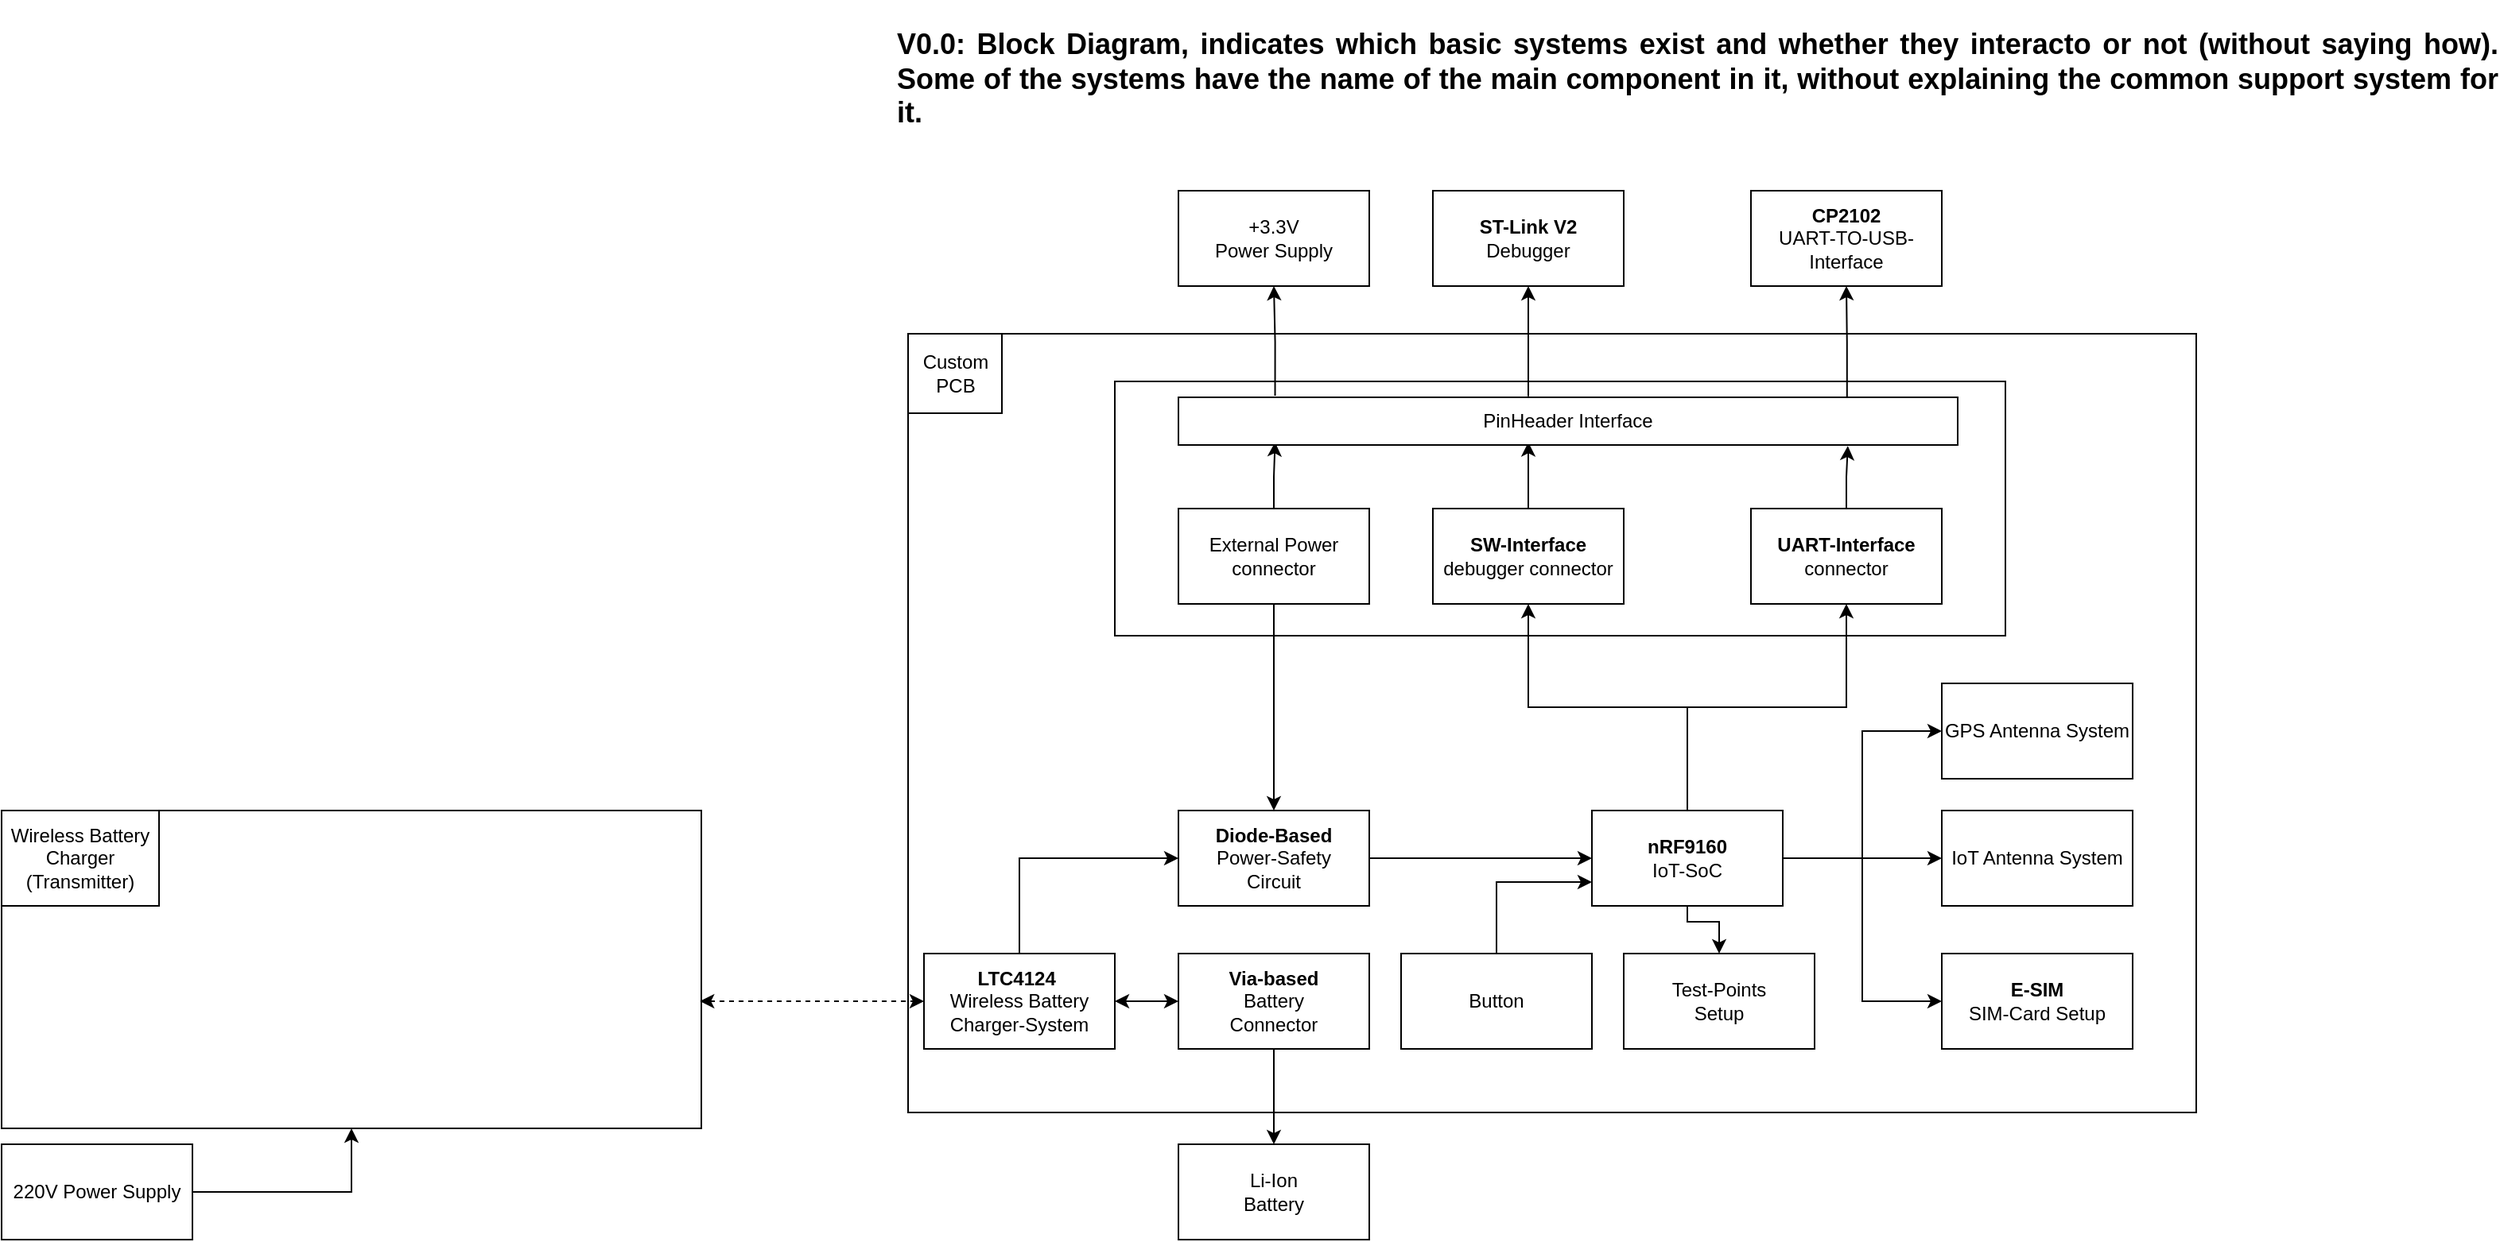 <mxfile version="20.8.16" type="device" pages="4"><diagram id="C5RBs43oDa-KdzZeNtuy" name="V0.0"><mxGraphModel dx="1727" dy="2192" grid="1" gridSize="10" guides="1" tooltips="1" connect="1" arrows="1" fold="1" page="1" pageScale="1" pageWidth="827" pageHeight="1169" math="0" shadow="0"><root><mxCell id="WIyWlLk6GJQsqaUBKTNV-0"/><mxCell id="WIyWlLk6GJQsqaUBKTNV-1" parent="WIyWlLk6GJQsqaUBKTNV-0"/><mxCell id="MpueV_T_ckQWF4q5Wll--20" value="" style="rounded=0;whiteSpace=wrap;html=1;glass=0;fillOpacity=100;fillColor=none;" parent="WIyWlLk6GJQsqaUBKTNV-1" vertex="1"><mxGeometry x="1190" y="-710" width="810" height="490" as="geometry"/></mxCell><mxCell id="MpueV_T_ckQWF4q5Wll--4" style="edgeStyle=orthogonalEdgeStyle;rounded=0;orthogonalLoop=1;jettySize=auto;html=1;entryX=0.5;entryY=1;entryDx=0;entryDy=0;" parent="WIyWlLk6GJQsqaUBKTNV-1" source="MpueV_T_ckQWF4q5Wll--0" target="MpueV_T_ckQWF4q5Wll--3" edge="1"><mxGeometry relative="1" as="geometry"/></mxCell><mxCell id="MpueV_T_ckQWF4q5Wll--6" style="edgeStyle=orthogonalEdgeStyle;rounded=0;orthogonalLoop=1;jettySize=auto;html=1;entryX=0.5;entryY=1;entryDx=0;entryDy=0;exitX=0.5;exitY=0;exitDx=0;exitDy=0;" parent="WIyWlLk6GJQsqaUBKTNV-1" source="MpueV_T_ckQWF4q5Wll--0" target="MpueV_T_ckQWF4q5Wll--1" edge="1"><mxGeometry relative="1" as="geometry"/></mxCell><mxCell id="MpueV_T_ckQWF4q5Wll--9" style="edgeStyle=orthogonalEdgeStyle;rounded=0;orthogonalLoop=1;jettySize=auto;html=1;entryX=0;entryY=0.5;entryDx=0;entryDy=0;" parent="WIyWlLk6GJQsqaUBKTNV-1" source="MpueV_T_ckQWF4q5Wll--0" target="MpueV_T_ckQWF4q5Wll--7" edge="1"><mxGeometry relative="1" as="geometry"/></mxCell><mxCell id="MpueV_T_ckQWF4q5Wll--10" style="edgeStyle=orthogonalEdgeStyle;rounded=0;orthogonalLoop=1;jettySize=auto;html=1;entryX=0;entryY=0.5;entryDx=0;entryDy=0;" parent="WIyWlLk6GJQsqaUBKTNV-1" source="MpueV_T_ckQWF4q5Wll--0" target="MpueV_T_ckQWF4q5Wll--8" edge="1"><mxGeometry relative="1" as="geometry"/></mxCell><mxCell id="4kl5nVSI1wiPyaX1koCd-7" style="edgeStyle=orthogonalEdgeStyle;rounded=0;orthogonalLoop=1;jettySize=auto;html=1;entryX=0;entryY=0.5;entryDx=0;entryDy=0;" parent="WIyWlLk6GJQsqaUBKTNV-1" source="MpueV_T_ckQWF4q5Wll--0" target="4kl5nVSI1wiPyaX1koCd-6" edge="1"><mxGeometry relative="1" as="geometry"/></mxCell><mxCell id="4kl5nVSI1wiPyaX1koCd-17" style="edgeStyle=orthogonalEdgeStyle;rounded=0;orthogonalLoop=1;jettySize=auto;html=1;entryX=0.5;entryY=0;entryDx=0;entryDy=0;" parent="WIyWlLk6GJQsqaUBKTNV-1" source="MpueV_T_ckQWF4q5Wll--0" target="MpueV_T_ckQWF4q5Wll--2" edge="1"><mxGeometry relative="1" as="geometry"><Array as="points"><mxPoint x="1680" y="-340"/><mxPoint x="1700" y="-340"/></Array></mxGeometry></mxCell><mxCell id="MpueV_T_ckQWF4q5Wll--0" value="&lt;b&gt;nRF9160&lt;/b&gt;&lt;br&gt;IoT-SoC" style="rounded=0;whiteSpace=wrap;html=1;" parent="WIyWlLk6GJQsqaUBKTNV-1" vertex="1"><mxGeometry x="1620" y="-410" width="120" height="60" as="geometry"/></mxCell><mxCell id="MpueV_T_ckQWF4q5Wll--23" style="edgeStyle=orthogonalEdgeStyle;rounded=0;orthogonalLoop=1;jettySize=auto;html=1;entryX=0.449;entryY=0.94;entryDx=0;entryDy=0;entryPerimeter=0;" parent="WIyWlLk6GJQsqaUBKTNV-1" source="MpueV_T_ckQWF4q5Wll--1" target="MpueV_T_ckQWF4q5Wll--21" edge="1"><mxGeometry relative="1" as="geometry"/></mxCell><mxCell id="MpueV_T_ckQWF4q5Wll--1" value="&lt;b&gt;SW-Interface&lt;/b&gt;&lt;br&gt;debugger connector" style="rounded=0;whiteSpace=wrap;html=1;" parent="WIyWlLk6GJQsqaUBKTNV-1" vertex="1"><mxGeometry x="1520" y="-600" width="120" height="60" as="geometry"/></mxCell><mxCell id="MpueV_T_ckQWF4q5Wll--2" value="Test-Points&lt;br&gt;Setup" style="rounded=0;whiteSpace=wrap;html=1;" parent="WIyWlLk6GJQsqaUBKTNV-1" vertex="1"><mxGeometry x="1640" y="-320" width="120" height="60" as="geometry"/></mxCell><mxCell id="MpueV_T_ckQWF4q5Wll--24" style="edgeStyle=orthogonalEdgeStyle;rounded=0;orthogonalLoop=1;jettySize=auto;html=1;entryX=0.859;entryY=1.02;entryDx=0;entryDy=0;entryPerimeter=0;" parent="WIyWlLk6GJQsqaUBKTNV-1" source="MpueV_T_ckQWF4q5Wll--3" target="MpueV_T_ckQWF4q5Wll--21" edge="1"><mxGeometry relative="1" as="geometry"/></mxCell><mxCell id="MpueV_T_ckQWF4q5Wll--3" value="&lt;b&gt;UART-Interface&lt;/b&gt;&lt;br&gt;connector" style="rounded=0;whiteSpace=wrap;html=1;" parent="WIyWlLk6GJQsqaUBKTNV-1" vertex="1"><mxGeometry x="1720" y="-600" width="120" height="60" as="geometry"/></mxCell><mxCell id="MpueV_T_ckQWF4q5Wll--7" value="GPS Antenna System" style="rounded=0;whiteSpace=wrap;html=1;" parent="WIyWlLk6GJQsqaUBKTNV-1" vertex="1"><mxGeometry x="1840" y="-490" width="120" height="60" as="geometry"/></mxCell><mxCell id="MpueV_T_ckQWF4q5Wll--8" value="&lt;b&gt;E-SIM&lt;/b&gt;&lt;br&gt;SIM-Card Setup" style="rounded=0;whiteSpace=wrap;html=1;" parent="WIyWlLk6GJQsqaUBKTNV-1" vertex="1"><mxGeometry x="1840" y="-320" width="120" height="60" as="geometry"/></mxCell><mxCell id="4kl5nVSI1wiPyaX1koCd-0" style="edgeStyle=orthogonalEdgeStyle;rounded=0;orthogonalLoop=1;jettySize=auto;html=1;entryX=0;entryY=0.5;entryDx=0;entryDy=0;startArrow=classic;startFill=1;" parent="WIyWlLk6GJQsqaUBKTNV-1" source="MpueV_T_ckQWF4q5Wll--11" target="MpueV_T_ckQWF4q5Wll--12" edge="1"><mxGeometry relative="1" as="geometry"/></mxCell><mxCell id="eEafdVAHdGrQnJjSIYCn-0" style="edgeStyle=orthogonalEdgeStyle;rounded=0;orthogonalLoop=1;jettySize=auto;html=1;entryX=0;entryY=0.5;entryDx=0;entryDy=0;fontSize=18;startArrow=none;startFill=0;endArrow=classic;endFill=1;exitX=0.5;exitY=0;exitDx=0;exitDy=0;" edge="1" parent="WIyWlLk6GJQsqaUBKTNV-1" source="MpueV_T_ckQWF4q5Wll--11" target="4kl5nVSI1wiPyaX1koCd-1"><mxGeometry relative="1" as="geometry"/></mxCell><mxCell id="MpueV_T_ckQWF4q5Wll--11" value="&lt;b&gt;LTC4124&lt;/b&gt;&amp;nbsp;&lt;br&gt;Wireless Battery&lt;br&gt;Charger-System" style="rounded=0;whiteSpace=wrap;html=1;" parent="WIyWlLk6GJQsqaUBKTNV-1" vertex="1"><mxGeometry x="1200" y="-320" width="120" height="60" as="geometry"/></mxCell><mxCell id="MpueV_T_ckQWF4q5Wll--28" style="edgeStyle=orthogonalEdgeStyle;rounded=0;orthogonalLoop=1;jettySize=auto;html=1;entryX=0.5;entryY=0;entryDx=0;entryDy=0;" parent="WIyWlLk6GJQsqaUBKTNV-1" source="MpueV_T_ckQWF4q5Wll--12" target="MpueV_T_ckQWF4q5Wll--27" edge="1"><mxGeometry relative="1" as="geometry"/></mxCell><mxCell id="MpueV_T_ckQWF4q5Wll--12" value="&lt;b&gt;Via-based&lt;/b&gt;&lt;br&gt;Battery&lt;br&gt;Connector" style="rounded=0;whiteSpace=wrap;html=1;" parent="WIyWlLk6GJQsqaUBKTNV-1" vertex="1"><mxGeometry x="1360" y="-320" width="120" height="60" as="geometry"/></mxCell><mxCell id="MpueV_T_ckQWF4q5Wll--22" style="edgeStyle=orthogonalEdgeStyle;rounded=0;orthogonalLoop=1;jettySize=auto;html=1;entryX=0.124;entryY=0.94;entryDx=0;entryDy=0;entryPerimeter=0;" parent="WIyWlLk6GJQsqaUBKTNV-1" source="MpueV_T_ckQWF4q5Wll--13" target="MpueV_T_ckQWF4q5Wll--21" edge="1"><mxGeometry relative="1" as="geometry"/></mxCell><mxCell id="4kl5nVSI1wiPyaX1koCd-3" style="edgeStyle=orthogonalEdgeStyle;rounded=0;orthogonalLoop=1;jettySize=auto;html=1;entryX=0.5;entryY=0;entryDx=0;entryDy=0;" parent="WIyWlLk6GJQsqaUBKTNV-1" source="MpueV_T_ckQWF4q5Wll--13" target="4kl5nVSI1wiPyaX1koCd-1" edge="1"><mxGeometry relative="1" as="geometry"/></mxCell><mxCell id="MpueV_T_ckQWF4q5Wll--13" value="External Power&lt;br&gt;connector" style="rounded=0;whiteSpace=wrap;html=1;" parent="WIyWlLk6GJQsqaUBKTNV-1" vertex="1"><mxGeometry x="1360" y="-600" width="120" height="60" as="geometry"/></mxCell><mxCell id="MpueV_T_ckQWF4q5Wll--29" style="edgeStyle=orthogonalEdgeStyle;rounded=0;orthogonalLoop=1;jettySize=auto;html=1;entryX=0.5;entryY=1;entryDx=0;entryDy=0;exitX=0.124;exitY=-0.035;exitDx=0;exitDy=0;exitPerimeter=0;" parent="WIyWlLk6GJQsqaUBKTNV-1" source="MpueV_T_ckQWF4q5Wll--21" target="MpueV_T_ckQWF4q5Wll--26" edge="1"><mxGeometry relative="1" as="geometry"/></mxCell><mxCell id="MpueV_T_ckQWF4q5Wll--30" style="edgeStyle=orthogonalEdgeStyle;rounded=0;orthogonalLoop=1;jettySize=auto;html=1;entryX=0.5;entryY=1;entryDx=0;entryDy=0;exitX=0.449;exitY=-0.022;exitDx=0;exitDy=0;exitPerimeter=0;" parent="WIyWlLk6GJQsqaUBKTNV-1" source="MpueV_T_ckQWF4q5Wll--21" target="MpueV_T_ckQWF4q5Wll--25" edge="1"><mxGeometry relative="1" as="geometry"/></mxCell><mxCell id="MpueV_T_ckQWF4q5Wll--32" style="edgeStyle=orthogonalEdgeStyle;rounded=0;orthogonalLoop=1;jettySize=auto;html=1;entryX=0.5;entryY=1;entryDx=0;entryDy=0;exitX=0.858;exitY=0.003;exitDx=0;exitDy=0;exitPerimeter=0;" parent="WIyWlLk6GJQsqaUBKTNV-1" source="MpueV_T_ckQWF4q5Wll--21" target="MpueV_T_ckQWF4q5Wll--31" edge="1"><mxGeometry relative="1" as="geometry"/></mxCell><mxCell id="MpueV_T_ckQWF4q5Wll--21" value="PinHeader Interface" style="rounded=0;whiteSpace=wrap;html=1;glass=0;" parent="WIyWlLk6GJQsqaUBKTNV-1" vertex="1"><mxGeometry x="1360" y="-670" width="490" height="30" as="geometry"/></mxCell><mxCell id="MpueV_T_ckQWF4q5Wll--25" value="&lt;b&gt;ST-Link V2&lt;/b&gt;&lt;br&gt;Debugger" style="rounded=0;whiteSpace=wrap;html=1;glass=0;fillColor=none;" parent="WIyWlLk6GJQsqaUBKTNV-1" vertex="1"><mxGeometry x="1520" y="-800" width="120" height="60" as="geometry"/></mxCell><mxCell id="MpueV_T_ckQWF4q5Wll--26" value="+3.3V&lt;br&gt;Power Supply" style="rounded=0;whiteSpace=wrap;html=1;glass=0;fillColor=none;" parent="WIyWlLk6GJQsqaUBKTNV-1" vertex="1"><mxGeometry x="1360" y="-800" width="120" height="60" as="geometry"/></mxCell><mxCell id="MpueV_T_ckQWF4q5Wll--27" value="Li-Ion&lt;br&gt;Battery" style="rounded=0;whiteSpace=wrap;html=1;glass=0;fillColor=none;" parent="WIyWlLk6GJQsqaUBKTNV-1" vertex="1"><mxGeometry x="1360" y="-200" width="120" height="60" as="geometry"/></mxCell><mxCell id="MpueV_T_ckQWF4q5Wll--31" value="&lt;b&gt;CP2102&lt;/b&gt;&lt;br&gt;UART-TO-USB-Interface" style="rounded=0;whiteSpace=wrap;html=1;glass=0;fillColor=none;" parent="WIyWlLk6GJQsqaUBKTNV-1" vertex="1"><mxGeometry x="1720" y="-800" width="120" height="60" as="geometry"/></mxCell><mxCell id="MpueV_T_ckQWF4q5Wll--35" value="" style="group" parent="WIyWlLk6GJQsqaUBKTNV-1" vertex="1" connectable="0"><mxGeometry x="1190" y="-710" width="60" height="50" as="geometry"/></mxCell><mxCell id="MpueV_T_ckQWF4q5Wll--33" value="Custom PCB" style="text;html=1;strokeColor=none;fillColor=none;align=center;verticalAlign=middle;whiteSpace=wrap;rounded=0;" parent="MpueV_T_ckQWF4q5Wll--35" vertex="1"><mxGeometry y="10" width="60" height="30" as="geometry"/></mxCell><mxCell id="MpueV_T_ckQWF4q5Wll--34" value="" style="rounded=0;whiteSpace=wrap;html=1;glass=0;fillColor=none;" parent="MpueV_T_ckQWF4q5Wll--35" vertex="1"><mxGeometry width="59" height="50" as="geometry"/></mxCell><mxCell id="4kl5nVSI1wiPyaX1koCd-4" style="edgeStyle=orthogonalEdgeStyle;rounded=0;orthogonalLoop=1;jettySize=auto;html=1;entryX=0;entryY=0.5;entryDx=0;entryDy=0;" parent="WIyWlLk6GJQsqaUBKTNV-1" source="4kl5nVSI1wiPyaX1koCd-1" target="MpueV_T_ckQWF4q5Wll--0" edge="1"><mxGeometry relative="1" as="geometry"/></mxCell><mxCell id="4kl5nVSI1wiPyaX1koCd-1" value="&lt;b&gt;Diode-Based&lt;/b&gt;&lt;br&gt;Power-Safety&lt;br&gt;Circuit" style="rounded=0;whiteSpace=wrap;html=1;" parent="WIyWlLk6GJQsqaUBKTNV-1" vertex="1"><mxGeometry x="1360" y="-410" width="120" height="60" as="geometry"/></mxCell><mxCell id="4kl5nVSI1wiPyaX1koCd-5" value="" style="rounded=0;whiteSpace=wrap;html=1;fillColor=none;" parent="WIyWlLk6GJQsqaUBKTNV-1" vertex="1"><mxGeometry x="1320" y="-680" width="560" height="160" as="geometry"/></mxCell><mxCell id="4kl5nVSI1wiPyaX1koCd-6" value="IoT Antenna System" style="rounded=0;whiteSpace=wrap;html=1;" parent="WIyWlLk6GJQsqaUBKTNV-1" vertex="1"><mxGeometry x="1840" y="-410" width="120" height="60" as="geometry"/></mxCell><mxCell id="4kl5nVSI1wiPyaX1koCd-16" style="edgeStyle=orthogonalEdgeStyle;rounded=0;orthogonalLoop=1;jettySize=auto;html=1;entryX=0;entryY=0.75;entryDx=0;entryDy=0;" parent="WIyWlLk6GJQsqaUBKTNV-1" source="4kl5nVSI1wiPyaX1koCd-14" target="MpueV_T_ckQWF4q5Wll--0" edge="1"><mxGeometry relative="1" as="geometry"/></mxCell><mxCell id="4kl5nVSI1wiPyaX1koCd-14" value="Button" style="rounded=0;whiteSpace=wrap;html=1;fillColor=none;" parent="WIyWlLk6GJQsqaUBKTNV-1" vertex="1"><mxGeometry x="1500" y="-320" width="120" height="60" as="geometry"/></mxCell><mxCell id="idVgXBg5XOzIPocfq8SJ-45" value="&lt;div style=&quot;text-align: justify; font-size: 18px;&quot;&gt;&lt;span style=&quot;background-color: initial;&quot;&gt;V0.0: Block Diagram, indicates which basic systems exist and whether they interacto or not (without saying how). Some of the systems have the name of the main component in it, without explaining the common support system for it.&lt;/span&gt;&lt;br&gt;&lt;/div&gt;" style="text;html=1;strokeColor=none;fillColor=none;align=left;verticalAlign=middle;whiteSpace=wrap;rounded=0;fontSize=18;fontStyle=1" vertex="1" parent="WIyWlLk6GJQsqaUBKTNV-1"><mxGeometry x="1181" y="-920" width="1009" height="100" as="geometry"/></mxCell><mxCell id="opNLUM2eT15d-Tiyp4F9-0" value="Wireless Battery Charger (Transmitter)" style="rounded=0;whiteSpace=wrap;html=1;fillColor=none;" vertex="1" parent="WIyWlLk6GJQsqaUBKTNV-1"><mxGeometry x="620" y="-410" width="99" height="60" as="geometry"/></mxCell><mxCell id="opNLUM2eT15d-Tiyp4F9-1" style="edgeStyle=orthogonalEdgeStyle;rounded=0;orthogonalLoop=1;jettySize=auto;html=1;entryX=0;entryY=0.5;entryDx=0;entryDy=0;fontSize=18;startArrow=classic;startFill=1;endArrow=classic;endFill=1;exitX=0.998;exitY=0.6;exitDx=0;exitDy=0;exitPerimeter=0;dashed=1;" edge="1" parent="WIyWlLk6GJQsqaUBKTNV-1" source="opNLUM2eT15d-Tiyp4F9-2"><mxGeometry relative="1" as="geometry"><mxPoint x="1200" y="-290.0" as="targetPoint"/></mxGeometry></mxCell><mxCell id="opNLUM2eT15d-Tiyp4F9-2" value="" style="rounded=0;whiteSpace=wrap;html=1;fillColor=none;" vertex="1" parent="WIyWlLk6GJQsqaUBKTNV-1"><mxGeometry x="620" y="-410" width="440" height="200" as="geometry"/></mxCell><mxCell id="opNLUM2eT15d-Tiyp4F9-3" style="edgeStyle=orthogonalEdgeStyle;rounded=0;orthogonalLoop=1;jettySize=auto;html=1;entryX=0.5;entryY=1;entryDx=0;entryDy=0;exitX=1;exitY=0.5;exitDx=0;exitDy=0;" edge="1" parent="WIyWlLk6GJQsqaUBKTNV-1" source="opNLUM2eT15d-Tiyp4F9-4" target="opNLUM2eT15d-Tiyp4F9-2"><mxGeometry relative="1" as="geometry"/></mxCell><mxCell id="opNLUM2eT15d-Tiyp4F9-4" value="220V Power Supply" style="rounded=0;whiteSpace=wrap;html=1;fillColor=none;" vertex="1" parent="WIyWlLk6GJQsqaUBKTNV-1"><mxGeometry x="620" y="-200" width="120" height="60" as="geometry"/></mxCell></root></mxGraphModel></diagram><diagram name="V0.1" id="9-VjpVfqwS9NoMA2nvPG"><mxGraphModel dx="2580" dy="2427" grid="1" gridSize="10" guides="1" tooltips="1" connect="1" arrows="1" fold="1" page="1" pageScale="1" pageWidth="827" pageHeight="1169" math="0" shadow="0"><root><mxCell id="T-yGeT7eV7Sb4ZV6X4BV-0"/><mxCell id="T-yGeT7eV7Sb4ZV6X4BV-1" parent="T-yGeT7eV7Sb4ZV6X4BV-0"/><mxCell id="T-yGeT7eV7Sb4ZV6X4BV-2" value="" style="rounded=0;whiteSpace=wrap;html=1;glass=0;fillOpacity=100;fillColor=none;" vertex="1" parent="T-yGeT7eV7Sb4ZV6X4BV-1"><mxGeometry x="1170" y="-710" width="830" height="490" as="geometry"/></mxCell><mxCell id="T-yGeT7eV7Sb4ZV6X4BV-3" style="edgeStyle=orthogonalEdgeStyle;rounded=0;orthogonalLoop=1;jettySize=auto;html=1;entryX=0.5;entryY=1;entryDx=0;entryDy=0;" edge="1" parent="T-yGeT7eV7Sb4ZV6X4BV-1" source="T-yGeT7eV7Sb4ZV6X4BV-9" target="T-yGeT7eV7Sb4ZV6X4BV-14"><mxGeometry relative="1" as="geometry"/></mxCell><mxCell id="T-yGeT7eV7Sb4ZV6X4BV-4" style="edgeStyle=orthogonalEdgeStyle;rounded=0;orthogonalLoop=1;jettySize=auto;html=1;entryX=0.5;entryY=1;entryDx=0;entryDy=0;exitX=0.5;exitY=0;exitDx=0;exitDy=0;" edge="1" parent="T-yGeT7eV7Sb4ZV6X4BV-1" source="T-yGeT7eV7Sb4ZV6X4BV-9" target="T-yGeT7eV7Sb4ZV6X4BV-11"><mxGeometry relative="1" as="geometry"/></mxCell><mxCell id="T-yGeT7eV7Sb4ZV6X4BV-5" style="edgeStyle=orthogonalEdgeStyle;rounded=0;orthogonalLoop=1;jettySize=auto;html=1;entryX=0;entryY=0.5;entryDx=0;entryDy=0;" edge="1" parent="T-yGeT7eV7Sb4ZV6X4BV-1" source="T-yGeT7eV7Sb4ZV6X4BV-9" target="T-yGeT7eV7Sb4ZV6X4BV-15"><mxGeometry relative="1" as="geometry"/></mxCell><mxCell id="T-yGeT7eV7Sb4ZV6X4BV-6" style="edgeStyle=orthogonalEdgeStyle;rounded=0;orthogonalLoop=1;jettySize=auto;html=1;entryX=0;entryY=0.5;entryDx=0;entryDy=0;" edge="1" parent="T-yGeT7eV7Sb4ZV6X4BV-1" source="T-yGeT7eV7Sb4ZV6X4BV-9" target="T-yGeT7eV7Sb4ZV6X4BV-16"><mxGeometry relative="1" as="geometry"/></mxCell><mxCell id="T-yGeT7eV7Sb4ZV6X4BV-7" style="edgeStyle=orthogonalEdgeStyle;rounded=0;orthogonalLoop=1;jettySize=auto;html=1;entryX=0;entryY=0.5;entryDx=0;entryDy=0;" edge="1" parent="T-yGeT7eV7Sb4ZV6X4BV-1" source="T-yGeT7eV7Sb4ZV6X4BV-9" target="T-yGeT7eV7Sb4ZV6X4BV-39"><mxGeometry relative="1" as="geometry"/></mxCell><mxCell id="T-yGeT7eV7Sb4ZV6X4BV-8" style="edgeStyle=orthogonalEdgeStyle;rounded=0;orthogonalLoop=1;jettySize=auto;html=1;entryX=0.5;entryY=0;entryDx=0;entryDy=0;" edge="1" parent="T-yGeT7eV7Sb4ZV6X4BV-1" source="T-yGeT7eV7Sb4ZV6X4BV-9" target="T-yGeT7eV7Sb4ZV6X4BV-12"><mxGeometry relative="1" as="geometry"><Array as="points"><mxPoint x="1680" y="-340"/><mxPoint x="1700" y="-340"/></Array></mxGeometry></mxCell><mxCell id="T-yGeT7eV7Sb4ZV6X4BV-9" value="&lt;b&gt;nRF9160&lt;/b&gt;&lt;br&gt;IoT-SoC" style="rounded=0;whiteSpace=wrap;html=1;" vertex="1" parent="T-yGeT7eV7Sb4ZV6X4BV-1"><mxGeometry x="1620" y="-410" width="120" height="60" as="geometry"/></mxCell><mxCell id="T-yGeT7eV7Sb4ZV6X4BV-10" style="edgeStyle=orthogonalEdgeStyle;rounded=0;orthogonalLoop=1;jettySize=auto;html=1;entryX=0.449;entryY=0.94;entryDx=0;entryDy=0;entryPerimeter=0;" edge="1" parent="T-yGeT7eV7Sb4ZV6X4BV-1" source="T-yGeT7eV7Sb4ZV6X4BV-11" target="T-yGeT7eV7Sb4ZV6X4BV-28"><mxGeometry relative="1" as="geometry"/></mxCell><mxCell id="T-yGeT7eV7Sb4ZV6X4BV-11" value="&lt;b&gt;SW-Interface&lt;/b&gt;&lt;br&gt;debugger connector" style="rounded=0;whiteSpace=wrap;html=1;" vertex="1" parent="T-yGeT7eV7Sb4ZV6X4BV-1"><mxGeometry x="1520" y="-600" width="120" height="60" as="geometry"/></mxCell><mxCell id="T-yGeT7eV7Sb4ZV6X4BV-12" value="&lt;b&gt;Via-style TP&lt;/b&gt;&lt;br&gt;Test-Points&lt;br&gt;Setup" style="rounded=0;whiteSpace=wrap;html=1;fillColor=#d5e8d4;strokeColor=#82b366;" vertex="1" parent="T-yGeT7eV7Sb4ZV6X4BV-1"><mxGeometry x="1640" y="-320" width="120" height="60" as="geometry"/></mxCell><mxCell id="T-yGeT7eV7Sb4ZV6X4BV-13" style="edgeStyle=orthogonalEdgeStyle;rounded=0;orthogonalLoop=1;jettySize=auto;html=1;entryX=0.859;entryY=1.02;entryDx=0;entryDy=0;entryPerimeter=0;" edge="1" parent="T-yGeT7eV7Sb4ZV6X4BV-1" source="T-yGeT7eV7Sb4ZV6X4BV-14" target="T-yGeT7eV7Sb4ZV6X4BV-28"><mxGeometry relative="1" as="geometry"/></mxCell><mxCell id="T-yGeT7eV7Sb4ZV6X4BV-14" value="&lt;b&gt;UART-Interface&lt;/b&gt;&lt;br&gt;connector" style="rounded=0;whiteSpace=wrap;html=1;" vertex="1" parent="T-yGeT7eV7Sb4ZV6X4BV-1"><mxGeometry x="1720" y="-600" width="120" height="60" as="geometry"/></mxCell><mxCell id="T-yGeT7eV7Sb4ZV6X4BV-15" value="GPS Antenna System" style="rounded=0;whiteSpace=wrap;html=1;" vertex="1" parent="T-yGeT7eV7Sb4ZV6X4BV-1"><mxGeometry x="1840" y="-490" width="120" height="60" as="geometry"/></mxCell><mxCell id="T-yGeT7eV7Sb4ZV6X4BV-16" value="&lt;b&gt;E-SIM&lt;/b&gt;&lt;br&gt;SIM-Card Setup" style="rounded=0;whiteSpace=wrap;html=1;" vertex="1" parent="T-yGeT7eV7Sb4ZV6X4BV-1"><mxGeometry x="1840" y="-320" width="120" height="60" as="geometry"/></mxCell><mxCell id="T-yGeT7eV7Sb4ZV6X4BV-17" style="edgeStyle=orthogonalEdgeStyle;rounded=0;orthogonalLoop=1;jettySize=auto;html=1;entryX=0;entryY=0.5;entryDx=0;entryDy=0;" edge="1" parent="T-yGeT7eV7Sb4ZV6X4BV-1" source="T-yGeT7eV7Sb4ZV6X4BV-18" target="T-yGeT7eV7Sb4ZV6X4BV-21"><mxGeometry relative="1" as="geometry"/></mxCell><mxCell id="JTOIiX48nq-N13_BFQV5-4" style="edgeStyle=orthogonalEdgeStyle;rounded=0;orthogonalLoop=1;jettySize=auto;html=1;entryX=0;entryY=0.5;entryDx=0;entryDy=0;fontSize=18;endArrow=classic;endFill=1;startArrow=none;startFill=0;" edge="1" parent="T-yGeT7eV7Sb4ZV6X4BV-1" source="T-yGeT7eV7Sb4ZV6X4BV-18" target="T-yGeT7eV7Sb4ZV6X4BV-37"><mxGeometry relative="1" as="geometry"><Array as="points"><mxPoint x="1260" y="-380"/></Array></mxGeometry></mxCell><mxCell id="2FdEgJ1quB942pdszRe--1" value="V1" style="edgeLabel;html=1;align=center;verticalAlign=middle;resizable=0;points=[];fontSize=18;" vertex="1" connectable="0" parent="JTOIiX48nq-N13_BFQV5-4"><mxGeometry x="0.617" y="1" relative="1" as="geometry"><mxPoint y="-19" as="offset"/></mxGeometry></mxCell><mxCell id="T-yGeT7eV7Sb4ZV6X4BV-18" value="&lt;b&gt;LTC4124&lt;/b&gt;&amp;nbsp;&lt;br&gt;Wireless Battery&lt;br&gt;Charger-System" style="rounded=0;whiteSpace=wrap;html=1;" vertex="1" parent="T-yGeT7eV7Sb4ZV6X4BV-1"><mxGeometry x="1200" y="-320" width="120" height="60" as="geometry"/></mxCell><mxCell id="T-yGeT7eV7Sb4ZV6X4BV-19" style="edgeStyle=orthogonalEdgeStyle;rounded=0;orthogonalLoop=1;jettySize=auto;html=1;entryX=0.5;entryY=0;entryDx=0;entryDy=0;" edge="1" parent="T-yGeT7eV7Sb4ZV6X4BV-1" source="T-yGeT7eV7Sb4ZV6X4BV-21" target="T-yGeT7eV7Sb4ZV6X4BV-31"><mxGeometry relative="1" as="geometry"/></mxCell><mxCell id="T-yGeT7eV7Sb4ZV6X4BV-21" value="&lt;b&gt;Via-based&lt;/b&gt;&lt;br&gt;Battery&lt;br&gt;Connector" style="rounded=0;whiteSpace=wrap;html=1;" vertex="1" parent="T-yGeT7eV7Sb4ZV6X4BV-1"><mxGeometry x="1360" y="-320" width="120" height="60" as="geometry"/></mxCell><mxCell id="T-yGeT7eV7Sb4ZV6X4BV-22" style="edgeStyle=orthogonalEdgeStyle;rounded=0;orthogonalLoop=1;jettySize=auto;html=1;entryX=0.124;entryY=0.94;entryDx=0;entryDy=0;entryPerimeter=0;" edge="1" parent="T-yGeT7eV7Sb4ZV6X4BV-1" source="T-yGeT7eV7Sb4ZV6X4BV-24" target="T-yGeT7eV7Sb4ZV6X4BV-28"><mxGeometry relative="1" as="geometry"/></mxCell><mxCell id="T-yGeT7eV7Sb4ZV6X4BV-23" style="edgeStyle=orthogonalEdgeStyle;rounded=0;orthogonalLoop=1;jettySize=auto;html=1;entryX=0.5;entryY=0;entryDx=0;entryDy=0;" edge="1" parent="T-yGeT7eV7Sb4ZV6X4BV-1" source="T-yGeT7eV7Sb4ZV6X4BV-24" target="T-yGeT7eV7Sb4ZV6X4BV-37"><mxGeometry relative="1" as="geometry"/></mxCell><mxCell id="2FdEgJ1quB942pdszRe--2" value="V2" style="edgeLabel;html=1;align=center;verticalAlign=middle;resizable=0;points=[];fontSize=18;" vertex="1" connectable="0" parent="T-yGeT7eV7Sb4ZV6X4BV-23"><mxGeometry x="0.632" y="-1" relative="1" as="geometry"><mxPoint x="-19" as="offset"/></mxGeometry></mxCell><mxCell id="T-yGeT7eV7Sb4ZV6X4BV-24" value="External Power&lt;br&gt;connector" style="rounded=0;whiteSpace=wrap;html=1;" vertex="1" parent="T-yGeT7eV7Sb4ZV6X4BV-1"><mxGeometry x="1360" y="-600" width="120" height="60" as="geometry"/></mxCell><mxCell id="T-yGeT7eV7Sb4ZV6X4BV-25" style="edgeStyle=orthogonalEdgeStyle;rounded=0;orthogonalLoop=1;jettySize=auto;html=1;entryX=0.5;entryY=1;entryDx=0;entryDy=0;exitX=0.124;exitY=-0.035;exitDx=0;exitDy=0;exitPerimeter=0;" edge="1" parent="T-yGeT7eV7Sb4ZV6X4BV-1" source="T-yGeT7eV7Sb4ZV6X4BV-28" target="T-yGeT7eV7Sb4ZV6X4BV-30"><mxGeometry relative="1" as="geometry"/></mxCell><mxCell id="T-yGeT7eV7Sb4ZV6X4BV-26" style="edgeStyle=orthogonalEdgeStyle;rounded=0;orthogonalLoop=1;jettySize=auto;html=1;entryX=0.5;entryY=1;entryDx=0;entryDy=0;exitX=0.449;exitY=-0.022;exitDx=0;exitDy=0;exitPerimeter=0;" edge="1" parent="T-yGeT7eV7Sb4ZV6X4BV-1" source="T-yGeT7eV7Sb4ZV6X4BV-28" target="T-yGeT7eV7Sb4ZV6X4BV-29"><mxGeometry relative="1" as="geometry"/></mxCell><mxCell id="T-yGeT7eV7Sb4ZV6X4BV-27" style="edgeStyle=orthogonalEdgeStyle;rounded=0;orthogonalLoop=1;jettySize=auto;html=1;entryX=0.5;entryY=1;entryDx=0;entryDy=0;exitX=0.858;exitY=0.003;exitDx=0;exitDy=0;exitPerimeter=0;" edge="1" parent="T-yGeT7eV7Sb4ZV6X4BV-1" source="T-yGeT7eV7Sb4ZV6X4BV-28" target="T-yGeT7eV7Sb4ZV6X4BV-32"><mxGeometry relative="1" as="geometry"/></mxCell><mxCell id="T-yGeT7eV7Sb4ZV6X4BV-28" value="PinHeader Interface" style="rounded=0;whiteSpace=wrap;html=1;glass=0;" vertex="1" parent="T-yGeT7eV7Sb4ZV6X4BV-1"><mxGeometry x="1360" y="-670" width="490" height="30" as="geometry"/></mxCell><mxCell id="T-yGeT7eV7Sb4ZV6X4BV-29" value="&lt;b&gt;ST-Link V2&lt;/b&gt;&lt;br&gt;Debugger" style="rounded=0;whiteSpace=wrap;html=1;glass=0;fillColor=none;" vertex="1" parent="T-yGeT7eV7Sb4ZV6X4BV-1"><mxGeometry x="1520" y="-800" width="120" height="60" as="geometry"/></mxCell><mxCell id="T-yGeT7eV7Sb4ZV6X4BV-30" value="+3.3V&lt;br&gt;Power Supply" style="rounded=0;whiteSpace=wrap;html=1;glass=0;fillColor=none;" vertex="1" parent="T-yGeT7eV7Sb4ZV6X4BV-1"><mxGeometry x="1360" y="-800" width="120" height="60" as="geometry"/></mxCell><mxCell id="T-yGeT7eV7Sb4ZV6X4BV-31" value="Li-Ion&lt;br&gt;Battery" style="rounded=0;whiteSpace=wrap;html=1;glass=0;fillColor=none;" vertex="1" parent="T-yGeT7eV7Sb4ZV6X4BV-1"><mxGeometry x="1360" y="-200" width="120" height="60" as="geometry"/></mxCell><mxCell id="T-yGeT7eV7Sb4ZV6X4BV-32" value="&lt;b&gt;CP2102&lt;/b&gt;&lt;br&gt;UART-TO-USB-Interface" style="rounded=0;whiteSpace=wrap;html=1;glass=0;fillColor=none;" vertex="1" parent="T-yGeT7eV7Sb4ZV6X4BV-1"><mxGeometry x="1720" y="-800" width="120" height="60" as="geometry"/></mxCell><mxCell id="T-yGeT7eV7Sb4ZV6X4BV-33" value="" style="group" vertex="1" connectable="0" parent="T-yGeT7eV7Sb4ZV6X4BV-1"><mxGeometry x="1170" y="-710" width="60" height="50" as="geometry"/></mxCell><mxCell id="T-yGeT7eV7Sb4ZV6X4BV-34" value="Custom PCB" style="text;html=1;strokeColor=none;fillColor=none;align=center;verticalAlign=middle;whiteSpace=wrap;rounded=0;" vertex="1" parent="T-yGeT7eV7Sb4ZV6X4BV-33"><mxGeometry y="10" width="60" height="30" as="geometry"/></mxCell><mxCell id="T-yGeT7eV7Sb4ZV6X4BV-35" value="" style="rounded=0;whiteSpace=wrap;html=1;glass=0;fillColor=none;" vertex="1" parent="T-yGeT7eV7Sb4ZV6X4BV-33"><mxGeometry width="59" height="50" as="geometry"/></mxCell><mxCell id="T-yGeT7eV7Sb4ZV6X4BV-36" style="edgeStyle=orthogonalEdgeStyle;rounded=0;orthogonalLoop=1;jettySize=auto;html=1;entryX=0;entryY=0.5;entryDx=0;entryDy=0;" edge="1" parent="T-yGeT7eV7Sb4ZV6X4BV-1" source="T-yGeT7eV7Sb4ZV6X4BV-37" target="T-yGeT7eV7Sb4ZV6X4BV-9"><mxGeometry relative="1" as="geometry"/></mxCell><mxCell id="2FdEgJ1quB942pdszRe--3" value="output (Vcc)" style="edgeLabel;html=1;align=center;verticalAlign=middle;resizable=0;points=[];fontSize=18;" vertex="1" connectable="0" parent="T-yGeT7eV7Sb4ZV6X4BV-36"><mxGeometry x="-0.713" relative="1" as="geometry"><mxPoint x="30" y="-20" as="offset"/></mxGeometry></mxCell><mxCell id="T-yGeT7eV7Sb4ZV6X4BV-37" value="&lt;b&gt;CMS06 Diode-Based&lt;/b&gt;&lt;br&gt;Power-safety&lt;br&gt;Circuit" style="rounded=0;whiteSpace=wrap;html=1;fillColor=#d5e8d4;strokeColor=#82b366;" vertex="1" parent="T-yGeT7eV7Sb4ZV6X4BV-1"><mxGeometry x="1360" y="-410" width="120" height="60" as="geometry"/></mxCell><mxCell id="T-yGeT7eV7Sb4ZV6X4BV-38" value="" style="rounded=0;whiteSpace=wrap;html=1;fillColor=none;" vertex="1" parent="T-yGeT7eV7Sb4ZV6X4BV-1"><mxGeometry x="1320" y="-680" width="560" height="160" as="geometry"/></mxCell><mxCell id="T-yGeT7eV7Sb4ZV6X4BV-39" value="IoT Antenna System" style="rounded=0;whiteSpace=wrap;html=1;" vertex="1" parent="T-yGeT7eV7Sb4ZV6X4BV-1"><mxGeometry x="1840" y="-410" width="120" height="60" as="geometry"/></mxCell><mxCell id="T-yGeT7eV7Sb4ZV6X4BV-40" value="Wireless Battery Charger (Transmitter)" style="rounded=0;whiteSpace=wrap;html=1;fillColor=none;" vertex="1" parent="T-yGeT7eV7Sb4ZV6X4BV-1"><mxGeometry x="620" y="-410" width="99" height="60" as="geometry"/></mxCell><mxCell id="ZK7RTE4KM-njeT4o0-6H-0" style="edgeStyle=orthogonalEdgeStyle;rounded=0;orthogonalLoop=1;jettySize=auto;html=1;entryX=0;entryY=0.5;entryDx=0;entryDy=0;fontSize=18;startArrow=classic;startFill=1;endArrow=classic;endFill=1;exitX=0.998;exitY=0.6;exitDx=0;exitDy=0;exitPerimeter=0;dashed=1;" edge="1" parent="T-yGeT7eV7Sb4ZV6X4BV-1" source="T-yGeT7eV7Sb4ZV6X4BV-42" target="T-yGeT7eV7Sb4ZV6X4BV-18"><mxGeometry relative="1" as="geometry"/></mxCell><mxCell id="T-yGeT7eV7Sb4ZV6X4BV-42" value="" style="rounded=0;whiteSpace=wrap;html=1;fillColor=none;" vertex="1" parent="T-yGeT7eV7Sb4ZV6X4BV-1"><mxGeometry x="620" y="-410" width="440" height="200" as="geometry"/></mxCell><mxCell id="T-yGeT7eV7Sb4ZV6X4BV-43" style="edgeStyle=orthogonalEdgeStyle;rounded=0;orthogonalLoop=1;jettySize=auto;html=1;entryX=0.5;entryY=1;entryDx=0;entryDy=0;exitX=1;exitY=0.5;exitDx=0;exitDy=0;" edge="1" parent="T-yGeT7eV7Sb4ZV6X4BV-1" source="T-yGeT7eV7Sb4ZV6X4BV-44" target="T-yGeT7eV7Sb4ZV6X4BV-42"><mxGeometry relative="1" as="geometry"/></mxCell><mxCell id="T-yGeT7eV7Sb4ZV6X4BV-44" value="220V Power Supply" style="rounded=0;whiteSpace=wrap;html=1;fillColor=none;" vertex="1" parent="T-yGeT7eV7Sb4ZV6X4BV-1"><mxGeometry x="620" y="-200" width="120" height="60" as="geometry"/></mxCell><mxCell id="T-yGeT7eV7Sb4ZV6X4BV-45" style="edgeStyle=orthogonalEdgeStyle;rounded=0;orthogonalLoop=1;jettySize=auto;html=1;entryX=0;entryY=0.75;entryDx=0;entryDy=0;" edge="1" parent="T-yGeT7eV7Sb4ZV6X4BV-1" source="T-yGeT7eV7Sb4ZV6X4BV-46" target="T-yGeT7eV7Sb4ZV6X4BV-9"><mxGeometry relative="1" as="geometry"/></mxCell><mxCell id="JTOIiX48nq-N13_BFQV5-0" value="gpio" style="edgeLabel;html=1;align=center;verticalAlign=middle;resizable=0;points=[];fontSize=18;" vertex="1" connectable="0" parent="T-yGeT7eV7Sb4ZV6X4BV-45"><mxGeometry x="0.174" y="-1" relative="1" as="geometry"><mxPoint x="13" y="14" as="offset"/></mxGeometry></mxCell><mxCell id="JTOIiX48nq-N13_BFQV5-2" style="edgeStyle=orthogonalEdgeStyle;rounded=0;orthogonalLoop=1;jettySize=auto;html=1;entryX=0.489;entryY=0.333;entryDx=0;entryDy=0;entryPerimeter=0;fontSize=18;endArrow=none;endFill=0;" edge="1" parent="T-yGeT7eV7Sb4ZV6X4BV-1" source="T-yGeT7eV7Sb4ZV6X4BV-46" target="JTOIiX48nq-N13_BFQV5-1"><mxGeometry relative="1" as="geometry"/></mxCell><mxCell id="T-yGeT7eV7Sb4ZV6X4BV-46" value="&lt;b&gt;TL3312NF160Q&lt;/b&gt;&lt;br&gt;Button" style="rounded=0;whiteSpace=wrap;html=1;fillColor=#d5e8d4;strokeColor=#82b366;" vertex="1" parent="T-yGeT7eV7Sb4ZV6X4BV-1"><mxGeometry x="1500" y="-320" width="120" height="60" as="geometry"/></mxCell><mxCell id="T-yGeT7eV7Sb4ZV6X4BV-47" value="&lt;div style=&quot;text-align: justify; font-size: 18px;&quot;&gt;&lt;span style=&quot;background-color: initial;&quot;&gt;V0.1: Still a basic block diagram, but in the process of adding components to it.&lt;/span&gt;&lt;br&gt;&lt;/div&gt;&lt;div style=&quot;text-align: justify; font-size: 18px;&quot;&gt;&lt;span style=&quot;background-color: initial;&quot;&gt;&lt;br&gt;&lt;/span&gt;&lt;/div&gt;&lt;div style=&quot;text-align: justify; font-size: 18px;&quot;&gt;&lt;span style=&quot;background-color: initial;&quot;&gt;Changes since last version:&lt;br&gt;&lt;ul&gt;&lt;li&gt;&lt;span style=&quot;font-weight: normal;&quot;&gt;Expanded the power-safety Circuit, added possible diode, set the input and outputs&lt;/span&gt;&lt;/li&gt;&lt;li&gt;&lt;span style=&quot;font-weight: 400;&quot;&gt;Added a propper Button&lt;/span&gt;&lt;/li&gt;&lt;li&gt;&lt;span style=&quot;font-weight: 400;&quot;&gt;Decided on test-point style&lt;/span&gt;&lt;/li&gt;&lt;/ul&gt;&lt;/span&gt;&lt;/div&gt;" style="text;html=1;strokeColor=none;fillColor=none;align=left;verticalAlign=middle;whiteSpace=wrap;rounded=0;fontSize=18;fontStyle=1" vertex="1" parent="T-yGeT7eV7Sb4ZV6X4BV-1"><mxGeometry x="430" y="-710" width="720" height="240" as="geometry"/></mxCell><mxCell id="JTOIiX48nq-N13_BFQV5-1" value="" style="pointerEvents=1;verticalLabelPosition=bottom;shadow=0;dashed=0;align=center;html=1;verticalAlign=top;shape=mxgraph.electrical.signal_sources.signal_ground;fontSize=18;" vertex="1" parent="T-yGeT7eV7Sb4ZV6X4BV-1"><mxGeometry x="1537.5" y="-260" width="45" height="30" as="geometry"/></mxCell><mxCell id="JTOIiX48nq-N13_BFQV5-32" value="&lt;b&gt;Diode-Based&amp;nbsp;&lt;/b&gt;Power-Safety Circuit:&lt;br&gt;Highest voltage gets to the output, Diode protects either current from going back to a source." style="rounded=0;whiteSpace=wrap;html=1;verticalAlign=top;align=center;" vertex="1" parent="T-yGeT7eV7Sb4ZV6X4BV-1"><mxGeometry x="1170" y="-80" width="550" height="410" as="geometry"/></mxCell><mxCell id="JTOIiX48nq-N13_BFQV5-33" style="edgeStyle=orthogonalEdgeStyle;rounded=0;orthogonalLoop=1;jettySize=auto;html=1;fontSize=18;startArrow=none;startFill=0;endArrow=classic;endFill=1;" edge="1" parent="T-yGeT7eV7Sb4ZV6X4BV-1" source="JTOIiX48nq-N13_BFQV5-34"><mxGeometry relative="1" as="geometry"><mxPoint x="1640" y="40" as="targetPoint"/></mxGeometry></mxCell><mxCell id="JTOIiX48nq-N13_BFQV5-34" value="" style="pointerEvents=1;fillColor=strokeColor;verticalLabelPosition=bottom;shadow=0;dashed=0;align=center;html=1;verticalAlign=top;shape=mxgraph.electrical.diodes.diode;fontSize=18;" vertex="1" parent="T-yGeT7eV7Sb4ZV6X4BV-1"><mxGeometry x="1400" y="10" width="100" height="60" as="geometry"/></mxCell><mxCell id="JTOIiX48nq-N13_BFQV5-35" style="edgeStyle=orthogonalEdgeStyle;rounded=0;orthogonalLoop=1;jettySize=auto;html=1;fontSize=18;startArrow=none;startFill=0;endArrow=none;endFill=0;exitX=1;exitY=0.5;exitDx=0;exitDy=0;exitPerimeter=0;" edge="1" parent="T-yGeT7eV7Sb4ZV6X4BV-1" source="JTOIiX48nq-N13_BFQV5-36"><mxGeometry relative="1" as="geometry"><mxPoint x="1590" y="40" as="targetPoint"/><Array as="points"><mxPoint x="1590" y="150"/></Array></mxGeometry></mxCell><mxCell id="JTOIiX48nq-N13_BFQV5-36" value="" style="pointerEvents=1;fillColor=strokeColor;verticalLabelPosition=bottom;shadow=0;dashed=0;align=center;html=1;verticalAlign=top;shape=mxgraph.electrical.diodes.diode;fontSize=18;" vertex="1" parent="T-yGeT7eV7Sb4ZV6X4BV-1"><mxGeometry x="1395" y="120" width="100" height="60" as="geometry"/></mxCell><mxCell id="JTOIiX48nq-N13_BFQV5-40" style="edgeStyle=orthogonalEdgeStyle;rounded=0;orthogonalLoop=1;jettySize=auto;html=1;entryX=0.501;entryY=0.423;entryDx=0;entryDy=0;entryPerimeter=0;fontSize=18;startArrow=none;startFill=0;endArrow=none;endFill=0;" edge="1" parent="T-yGeT7eV7Sb4ZV6X4BV-1" source="JTOIiX48nq-N13_BFQV5-42" target="JTOIiX48nq-N13_BFQV5-46"><mxGeometry relative="1" as="geometry"/></mxCell><mxCell id="JTOIiX48nq-N13_BFQV5-41" style="edgeStyle=orthogonalEdgeStyle;rounded=0;orthogonalLoop=1;jettySize=auto;html=1;entryX=0;entryY=0.5;entryDx=0;entryDy=0;entryPerimeter=0;fontSize=18;startArrow=none;startFill=0;endArrow=none;endFill=0;exitX=0.5;exitY=0;exitDx=0;exitDy=0;exitPerimeter=0;" edge="1" parent="T-yGeT7eV7Sb4ZV6X4BV-1" source="JTOIiX48nq-N13_BFQV5-42" target="JTOIiX48nq-N13_BFQV5-36"><mxGeometry relative="1" as="geometry"><Array as="points"><mxPoint x="1300" y="150"/></Array><mxPoint x="1390.0" y="120" as="targetPoint"/></mxGeometry></mxCell><mxCell id="JTOIiX48nq-N13_BFQV5-42" value="" style="pointerEvents=1;verticalLabelPosition=bottom;shadow=0;dashed=0;align=center;html=1;verticalAlign=top;shape=mxgraph.electrical.signal_sources.source;aspect=fixed;points=[[0.5,0,0],[1,0.5,0],[0.5,1,0],[0,0.5,0]];elSignalType=dc3;fontSize=18;" vertex="1" parent="T-yGeT7eV7Sb4ZV6X4BV-1"><mxGeometry x="1270.5" y="180" width="60" height="60" as="geometry"/></mxCell><mxCell id="JTOIiX48nq-N13_BFQV5-43" style="edgeStyle=orthogonalEdgeStyle;rounded=0;orthogonalLoop=1;jettySize=auto;html=1;entryX=0.509;entryY=0.405;entryDx=0;entryDy=0;entryPerimeter=0;fontSize=18;startArrow=none;startFill=0;endArrow=none;endFill=0;" edge="1" parent="T-yGeT7eV7Sb4ZV6X4BV-1" source="JTOIiX48nq-N13_BFQV5-45" target="JTOIiX48nq-N13_BFQV5-47"><mxGeometry relative="1" as="geometry"/></mxCell><mxCell id="JTOIiX48nq-N13_BFQV5-44" style="edgeStyle=orthogonalEdgeStyle;rounded=0;orthogonalLoop=1;jettySize=auto;html=1;fontSize=18;startArrow=none;startFill=0;endArrow=none;endFill=0;entryX=0;entryY=0.5;entryDx=0;entryDy=0;entryPerimeter=0;exitX=0.5;exitY=0;exitDx=0;exitDy=0;exitPerimeter=0;" edge="1" parent="T-yGeT7eV7Sb4ZV6X4BV-1" source="JTOIiX48nq-N13_BFQV5-45" target="JTOIiX48nq-N13_BFQV5-34"><mxGeometry relative="1" as="geometry"><mxPoint x="1160" y="40" as="targetPoint"/><Array as="points"><mxPoint x="1221" y="40"/></Array></mxGeometry></mxCell><mxCell id="JTOIiX48nq-N13_BFQV5-45" value="" style="pointerEvents=1;verticalLabelPosition=bottom;shadow=0;dashed=0;align=center;html=1;verticalAlign=top;shape=mxgraph.electrical.signal_sources.source;aspect=fixed;points=[[0.5,0,0],[1,0.5,0],[0.5,1,0],[0,0.5,0]];elSignalType=dc3;fontSize=18;" vertex="1" parent="T-yGeT7eV7Sb4ZV6X4BV-1"><mxGeometry x="1191" y="180" width="60" height="60" as="geometry"/></mxCell><mxCell id="JTOIiX48nq-N13_BFQV5-46" value="" style="pointerEvents=1;verticalLabelPosition=bottom;shadow=0;dashed=0;align=center;html=1;verticalAlign=top;shape=mxgraph.electrical.signal_sources.signal_ground;fontSize=18;" vertex="1" parent="T-yGeT7eV7Sb4ZV6X4BV-1"><mxGeometry x="1278" y="280" width="45" height="30" as="geometry"/></mxCell><mxCell id="JTOIiX48nq-N13_BFQV5-47" value="" style="pointerEvents=1;verticalLabelPosition=bottom;shadow=0;dashed=0;align=center;html=1;verticalAlign=top;shape=mxgraph.electrical.signal_sources.signal_ground;fontSize=18;" vertex="1" parent="T-yGeT7eV7Sb4ZV6X4BV-1"><mxGeometry x="1198.5" y="280" width="45" height="30" as="geometry"/></mxCell><mxCell id="JTOIiX48nq-N13_BFQV5-48" value="Output" style="text;html=1;align=center;verticalAlign=middle;resizable=0;points=[];autosize=1;strokeColor=none;fillColor=none;fontSize=18;" vertex="1" parent="T-yGeT7eV7Sb4ZV6X4BV-1"><mxGeometry x="1630" y="10" width="80" height="40" as="geometry"/></mxCell><mxCell id="JTOIiX48nq-N13_BFQV5-49" value="V1" style="text;html=1;align=center;verticalAlign=middle;resizable=0;points=[];autosize=1;strokeColor=none;fillColor=none;fontSize=18;" vertex="1" parent="T-yGeT7eV7Sb4ZV6X4BV-1"><mxGeometry x="1196" y="190" width="50" height="40" as="geometry"/></mxCell><mxCell id="JTOIiX48nq-N13_BFQV5-50" value="V2" style="text;html=1;align=center;verticalAlign=middle;resizable=0;points=[];autosize=1;strokeColor=none;fillColor=none;fontSize=18;" vertex="1" parent="T-yGeT7eV7Sb4ZV6X4BV-1"><mxGeometry x="1275.5" y="190" width="50" height="40" as="geometry"/></mxCell><mxCell id="JTOIiX48nq-N13_BFQV5-51" value="D2" style="text;html=1;align=center;verticalAlign=middle;resizable=0;points=[];autosize=1;strokeColor=none;fillColor=none;fontSize=18;" vertex="1" parent="T-yGeT7eV7Sb4ZV6X4BV-1"><mxGeometry x="1420" y="90" width="50" height="40" as="geometry"/></mxCell><mxCell id="JTOIiX48nq-N13_BFQV5-52" value="D1" style="text;html=1;align=center;verticalAlign=middle;resizable=0;points=[];autosize=1;strokeColor=none;fillColor=none;fontSize=18;" vertex="1" parent="T-yGeT7eV7Sb4ZV6X4BV-1"><mxGeometry x="1430" y="-30" width="50" height="40" as="geometry"/></mxCell><mxCell id="2FdEgJ1quB942pdszRe--0" value="Candidate Diode:&amp;nbsp;&lt;br&gt;CMS06&lt;br&gt;370mV drop voltage" style="text;html=1;align=center;verticalAlign=middle;resizable=0;points=[];autosize=1;strokeColor=none;fillColor=none;fontSize=18;" vertex="1" parent="T-yGeT7eV7Sb4ZV6X4BV-1"><mxGeometry x="1495" y="220" width="180" height="80" as="geometry"/></mxCell><mxCell id="2FdEgJ1quB942pdszRe--4" value="" style="rounded=0;whiteSpace=wrap;html=1;" vertex="1" parent="T-yGeT7eV7Sb4ZV6X4BV-1"><mxGeometry x="610" y="-120" width="390" height="140" as="geometry"/></mxCell><mxCell id="2FdEgJ1quB942pdszRe--5" value="" style="whiteSpace=wrap;html=1;fillColor=#d5e8d4;strokeColor=#82b366;" vertex="1" parent="T-yGeT7eV7Sb4ZV6X4BV-1"><mxGeometry x="623" y="-95" width="40" height="40" as="geometry"/></mxCell><mxCell id="2FdEgJ1quB942pdszRe--7" value="" style="whiteSpace=wrap;html=1;fillColor=#fff2cc;strokeColor=#d6b656;" vertex="1" parent="T-yGeT7eV7Sb4ZV6X4BV-1"><mxGeometry x="623" y="-42.5" width="40" height="40" as="geometry"/></mxCell><mxCell id="2FdEgJ1quB942pdszRe--8" value="All components and connections picked. Schematic-ready." style="text;html=1;align=center;verticalAlign=middle;resizable=0;points=[];autosize=1;strokeColor=none;fillColor=none;" vertex="1" parent="T-yGeT7eV7Sb4ZV6X4BV-1"><mxGeometry x="668" y="-90" width="330" height="30" as="geometry"/></mxCell><mxCell id="2FdEgJ1quB942pdszRe--9" value="Not all components and connections picked yet." style="text;html=1;align=center;verticalAlign=middle;resizable=0;points=[];autosize=1;strokeColor=none;fillColor=none;" vertex="1" parent="T-yGeT7eV7Sb4ZV6X4BV-1"><mxGeometry x="670.5" y="-37.5" width="280" height="30" as="geometry"/></mxCell></root></mxGraphModel></diagram><diagram name="V0.2" id="8ATpAmpoTgOYgMxLQxi5"><mxGraphModel dx="2150" dy="2217" grid="1" gridSize="10" guides="1" tooltips="1" connect="1" arrows="1" fold="1" page="1" pageScale="1" pageWidth="827" pageHeight="1169" math="0" shadow="0"><root><mxCell id="H43DuZFVd8Xx7o2Y5KRj-0"/><mxCell id="H43DuZFVd8Xx7o2Y5KRj-1" parent="H43DuZFVd8Xx7o2Y5KRj-0"/><mxCell id="H43DuZFVd8Xx7o2Y5KRj-41" value="" style="rounded=0;whiteSpace=wrap;html=1;fillColor=none;" vertex="1" parent="H43DuZFVd8Xx7o2Y5KRj-1"><mxGeometry x="1320" y="-680" width="560" height="160" as="geometry"/></mxCell><mxCell id="H43DuZFVd8Xx7o2Y5KRj-2" value="" style="rounded=0;whiteSpace=wrap;html=1;glass=0;fillOpacity=100;fillColor=none;" vertex="1" parent="H43DuZFVd8Xx7o2Y5KRj-1"><mxGeometry x="1170" y="-710" width="830" height="490" as="geometry"/></mxCell><mxCell id="H43DuZFVd8Xx7o2Y5KRj-3" style="edgeStyle=orthogonalEdgeStyle;rounded=0;orthogonalLoop=1;jettySize=auto;html=1;entryX=0.5;entryY=1;entryDx=0;entryDy=0;" edge="1" parent="H43DuZFVd8Xx7o2Y5KRj-1" source="H43DuZFVd8Xx7o2Y5KRj-9" target="H43DuZFVd8Xx7o2Y5KRj-14"><mxGeometry relative="1" as="geometry"/></mxCell><mxCell id="H43DuZFVd8Xx7o2Y5KRj-4" style="edgeStyle=orthogonalEdgeStyle;rounded=0;orthogonalLoop=1;jettySize=auto;html=1;entryX=0.5;entryY=1;entryDx=0;entryDy=0;exitX=0.5;exitY=0;exitDx=0;exitDy=0;" edge="1" parent="H43DuZFVd8Xx7o2Y5KRj-1" source="H43DuZFVd8Xx7o2Y5KRj-9" target="H43DuZFVd8Xx7o2Y5KRj-11"><mxGeometry relative="1" as="geometry"/></mxCell><mxCell id="H43DuZFVd8Xx7o2Y5KRj-5" style="edgeStyle=orthogonalEdgeStyle;rounded=0;orthogonalLoop=1;jettySize=auto;html=1;entryX=0;entryY=0.5;entryDx=0;entryDy=0;" edge="1" parent="H43DuZFVd8Xx7o2Y5KRj-1" source="H43DuZFVd8Xx7o2Y5KRj-9" target="H43DuZFVd8Xx7o2Y5KRj-15"><mxGeometry relative="1" as="geometry"/></mxCell><mxCell id="H43DuZFVd8Xx7o2Y5KRj-6" style="edgeStyle=orthogonalEdgeStyle;rounded=0;orthogonalLoop=1;jettySize=auto;html=1;entryX=0;entryY=0.5;entryDx=0;entryDy=0;" edge="1" parent="H43DuZFVd8Xx7o2Y5KRj-1" source="H43DuZFVd8Xx7o2Y5KRj-9" target="H43DuZFVd8Xx7o2Y5KRj-16"><mxGeometry relative="1" as="geometry"/></mxCell><mxCell id="H43DuZFVd8Xx7o2Y5KRj-7" style="edgeStyle=orthogonalEdgeStyle;rounded=0;orthogonalLoop=1;jettySize=auto;html=1;entryX=0;entryY=0.5;entryDx=0;entryDy=0;" edge="1" parent="H43DuZFVd8Xx7o2Y5KRj-1" source="H43DuZFVd8Xx7o2Y5KRj-9" target="H43DuZFVd8Xx7o2Y5KRj-42"><mxGeometry relative="1" as="geometry"/></mxCell><mxCell id="H43DuZFVd8Xx7o2Y5KRj-8" style="edgeStyle=orthogonalEdgeStyle;rounded=0;orthogonalLoop=1;jettySize=auto;html=1;entryX=0.5;entryY=0;entryDx=0;entryDy=0;" edge="1" parent="H43DuZFVd8Xx7o2Y5KRj-1" source="H43DuZFVd8Xx7o2Y5KRj-9" target="H43DuZFVd8Xx7o2Y5KRj-12"><mxGeometry relative="1" as="geometry"><Array as="points"><mxPoint x="1680" y="-340"/><mxPoint x="1700" y="-340"/></Array></mxGeometry></mxCell><mxCell id="H43DuZFVd8Xx7o2Y5KRj-9" value="&lt;b&gt;nRF9160&lt;/b&gt;&lt;br&gt;IoT-SoC" style="rounded=0;whiteSpace=wrap;html=1;" vertex="1" parent="H43DuZFVd8Xx7o2Y5KRj-1"><mxGeometry x="1620" y="-410" width="120" height="60" as="geometry"/></mxCell><mxCell id="H43DuZFVd8Xx7o2Y5KRj-10" style="edgeStyle=orthogonalEdgeStyle;rounded=0;orthogonalLoop=1;jettySize=auto;html=1;entryX=0.449;entryY=0.94;entryDx=0;entryDy=0;entryPerimeter=0;" edge="1" parent="H43DuZFVd8Xx7o2Y5KRj-1" source="H43DuZFVd8Xx7o2Y5KRj-11" target="H43DuZFVd8Xx7o2Y5KRj-30"><mxGeometry relative="1" as="geometry"/></mxCell><mxCell id="H43DuZFVd8Xx7o2Y5KRj-11" value="&lt;b&gt;SW-Interface&lt;/b&gt;&lt;br&gt;debugger connector" style="rounded=0;whiteSpace=wrap;html=1;fillColor=#d5e8d4;strokeColor=#82b366;" vertex="1" parent="H43DuZFVd8Xx7o2Y5KRj-1"><mxGeometry x="1520" y="-600" width="120" height="60" as="geometry"/></mxCell><mxCell id="H43DuZFVd8Xx7o2Y5KRj-12" value="&lt;b&gt;Via-style TP&lt;/b&gt;&lt;br&gt;Test-Points&lt;br&gt;Setup" style="rounded=0;whiteSpace=wrap;html=1;fillColor=#d5e8d4;strokeColor=#82b366;" vertex="1" parent="H43DuZFVd8Xx7o2Y5KRj-1"><mxGeometry x="1640" y="-320" width="120" height="60" as="geometry"/></mxCell><mxCell id="H43DuZFVd8Xx7o2Y5KRj-13" style="edgeStyle=orthogonalEdgeStyle;rounded=0;orthogonalLoop=1;jettySize=auto;html=1;entryX=0.859;entryY=1.02;entryDx=0;entryDy=0;entryPerimeter=0;" edge="1" parent="H43DuZFVd8Xx7o2Y5KRj-1" source="H43DuZFVd8Xx7o2Y5KRj-14" target="H43DuZFVd8Xx7o2Y5KRj-30"><mxGeometry relative="1" as="geometry"/></mxCell><mxCell id="H43DuZFVd8Xx7o2Y5KRj-14" value="&lt;b&gt;UART-Interface&lt;/b&gt;&lt;br&gt;connector" style="rounded=0;whiteSpace=wrap;html=1;fillColor=#d5e8d4;strokeColor=#82b366;" vertex="1" parent="H43DuZFVd8Xx7o2Y5KRj-1"><mxGeometry x="1720" y="-600" width="120" height="60" as="geometry"/></mxCell><mxCell id="H43DuZFVd8Xx7o2Y5KRj-15" value="GPS Antenna System" style="rounded=0;whiteSpace=wrap;html=1;" vertex="1" parent="H43DuZFVd8Xx7o2Y5KRj-1"><mxGeometry x="1840" y="-490" width="120" height="60" as="geometry"/></mxCell><mxCell id="H43DuZFVd8Xx7o2Y5KRj-16" value="&lt;b&gt;E-SIM&lt;/b&gt;&lt;br&gt;SIM-Card Setup" style="rounded=0;whiteSpace=wrap;html=1;" vertex="1" parent="H43DuZFVd8Xx7o2Y5KRj-1"><mxGeometry x="1840" y="-320" width="120" height="60" as="geometry"/></mxCell><mxCell id="DYWZt3gVZlWnxgKlhmxr-2" style="edgeStyle=orthogonalEdgeStyle;rounded=0;orthogonalLoop=1;jettySize=auto;html=1;entryX=0.5;entryY=0;entryDx=0;entryDy=0;fontSize=18;startArrow=classic;startFill=1;endArrow=classic;endFill=1;" edge="1" parent="H43DuZFVd8Xx7o2Y5KRj-1" source="H43DuZFVd8Xx7o2Y5KRj-20" target="H43DuZFVd8Xx7o2Y5KRj-22"><mxGeometry relative="1" as="geometry"/></mxCell><mxCell id="H43DuZFVd8Xx7o2Y5KRj-20" value="&lt;b&gt;LTC4124&lt;/b&gt;&amp;nbsp;&lt;br&gt;Wireless Battery&lt;br&gt;Charger-System" style="rounded=0;whiteSpace=wrap;html=1;fillColor=#d5e8d4;strokeColor=#82b366;" vertex="1" parent="H43DuZFVd8Xx7o2Y5KRj-1"><mxGeometry x="1360" y="-410" width="120" height="60" as="geometry"/></mxCell><mxCell id="H43DuZFVd8Xx7o2Y5KRj-21" style="edgeStyle=orthogonalEdgeStyle;rounded=0;orthogonalLoop=1;jettySize=auto;html=1;entryX=0.5;entryY=0;entryDx=0;entryDy=0;" edge="1" parent="H43DuZFVd8Xx7o2Y5KRj-1" source="H43DuZFVd8Xx7o2Y5KRj-22" target="H43DuZFVd8Xx7o2Y5KRj-33"><mxGeometry relative="1" as="geometry"/></mxCell><mxCell id="H43DuZFVd8Xx7o2Y5KRj-22" value="&lt;b&gt;Via-based?&lt;/b&gt;&lt;br&gt;Battery&lt;br&gt;Connector" style="rounded=0;whiteSpace=wrap;html=1;fillColor=#fff2cc;strokeColor=#d6b656;" vertex="1" parent="H43DuZFVd8Xx7o2Y5KRj-1"><mxGeometry x="1360" y="-300" width="120" height="60" as="geometry"/></mxCell><mxCell id="H43DuZFVd8Xx7o2Y5KRj-23" style="edgeStyle=orthogonalEdgeStyle;rounded=0;orthogonalLoop=1;jettySize=auto;html=1;entryX=0.124;entryY=0.94;entryDx=0;entryDy=0;entryPerimeter=0;" edge="1" parent="H43DuZFVd8Xx7o2Y5KRj-1" source="H43DuZFVd8Xx7o2Y5KRj-26" target="H43DuZFVd8Xx7o2Y5KRj-30"><mxGeometry relative="1" as="geometry"/></mxCell><mxCell id="H43DuZFVd8Xx7o2Y5KRj-24" style="edgeStyle=orthogonalEdgeStyle;rounded=0;orthogonalLoop=1;jettySize=auto;html=1;entryX=0.5;entryY=0;entryDx=0;entryDy=0;" edge="1" parent="H43DuZFVd8Xx7o2Y5KRj-1" source="H43DuZFVd8Xx7o2Y5KRj-26" target="H43DuZFVd8Xx7o2Y5KRj-20"><mxGeometry relative="1" as="geometry"><mxPoint x="1420" y="-430" as="targetPoint"/></mxGeometry></mxCell><mxCell id="H43DuZFVd8Xx7o2Y5KRj-26" value="External Power&lt;br&gt;connector" style="rounded=0;whiteSpace=wrap;html=1;fillColor=#d5e8d4;strokeColor=#82b366;" vertex="1" parent="H43DuZFVd8Xx7o2Y5KRj-1"><mxGeometry x="1360" y="-600" width="120" height="60" as="geometry"/></mxCell><mxCell id="H43DuZFVd8Xx7o2Y5KRj-27" style="edgeStyle=orthogonalEdgeStyle;rounded=0;orthogonalLoop=1;jettySize=auto;html=1;entryX=0.5;entryY=1;entryDx=0;entryDy=0;exitX=0.124;exitY=-0.035;exitDx=0;exitDy=0;exitPerimeter=0;" edge="1" parent="H43DuZFVd8Xx7o2Y5KRj-1" source="H43DuZFVd8Xx7o2Y5KRj-30" target="H43DuZFVd8Xx7o2Y5KRj-32"><mxGeometry relative="1" as="geometry"/></mxCell><mxCell id="H43DuZFVd8Xx7o2Y5KRj-28" style="edgeStyle=orthogonalEdgeStyle;rounded=0;orthogonalLoop=1;jettySize=auto;html=1;entryX=0.5;entryY=1;entryDx=0;entryDy=0;exitX=0.449;exitY=-0.022;exitDx=0;exitDy=0;exitPerimeter=0;" edge="1" parent="H43DuZFVd8Xx7o2Y5KRj-1" source="H43DuZFVd8Xx7o2Y5KRj-30" target="H43DuZFVd8Xx7o2Y5KRj-31"><mxGeometry relative="1" as="geometry"/></mxCell><mxCell id="H43DuZFVd8Xx7o2Y5KRj-29" style="edgeStyle=orthogonalEdgeStyle;rounded=0;orthogonalLoop=1;jettySize=auto;html=1;entryX=0.5;entryY=1;entryDx=0;entryDy=0;exitX=0.858;exitY=0.003;exitDx=0;exitDy=0;exitPerimeter=0;" edge="1" parent="H43DuZFVd8Xx7o2Y5KRj-1" source="H43DuZFVd8Xx7o2Y5KRj-30" target="H43DuZFVd8Xx7o2Y5KRj-34"><mxGeometry relative="1" as="geometry"/></mxCell><mxCell id="H43DuZFVd8Xx7o2Y5KRj-30" value="PinHeader Interface" style="rounded=0;whiteSpace=wrap;html=1;glass=0;fillColor=#d5e8d4;strokeColor=#82b366;" vertex="1" parent="H43DuZFVd8Xx7o2Y5KRj-1"><mxGeometry x="1360" y="-670" width="490" height="30" as="geometry"/></mxCell><mxCell id="H43DuZFVd8Xx7o2Y5KRj-31" value="&lt;b&gt;ST-Link V2&lt;/b&gt;&lt;br&gt;Debugger" style="rounded=0;whiteSpace=wrap;html=1;glass=0;fillColor=#d5e8d4;strokeColor=#82b366;" vertex="1" parent="H43DuZFVd8Xx7o2Y5KRj-1"><mxGeometry x="1520" y="-800" width="120" height="60" as="geometry"/></mxCell><mxCell id="H43DuZFVd8Xx7o2Y5KRj-32" value="+3.3V&lt;br&gt;Power Supply" style="rounded=0;whiteSpace=wrap;html=1;glass=0;fillColor=#d5e8d4;strokeColor=#82b366;" vertex="1" parent="H43DuZFVd8Xx7o2Y5KRj-1"><mxGeometry x="1360" y="-800" width="120" height="60" as="geometry"/></mxCell><mxCell id="H43DuZFVd8Xx7o2Y5KRj-33" value="Li-Ion&lt;br&gt;Battery" style="rounded=0;whiteSpace=wrap;html=1;glass=0;fillColor=none;" vertex="1" parent="H43DuZFVd8Xx7o2Y5KRj-1"><mxGeometry x="1360" y="-200" width="120" height="60" as="geometry"/></mxCell><mxCell id="H43DuZFVd8Xx7o2Y5KRj-34" value="&lt;b&gt;CP2102&lt;/b&gt;&lt;br&gt;UART-TO-USB-Interface" style="rounded=0;whiteSpace=wrap;html=1;glass=0;fillColor=#d5e8d4;strokeColor=#82b366;" vertex="1" parent="H43DuZFVd8Xx7o2Y5KRj-1"><mxGeometry x="1720" y="-800" width="120" height="60" as="geometry"/></mxCell><mxCell id="H43DuZFVd8Xx7o2Y5KRj-35" value="" style="group" vertex="1" connectable="0" parent="H43DuZFVd8Xx7o2Y5KRj-1"><mxGeometry x="1170" y="-710" width="60" height="50" as="geometry"/></mxCell><mxCell id="H43DuZFVd8Xx7o2Y5KRj-36" value="Custom PCB" style="text;html=1;strokeColor=none;fillColor=none;align=center;verticalAlign=middle;whiteSpace=wrap;rounded=0;" vertex="1" parent="H43DuZFVd8Xx7o2Y5KRj-35"><mxGeometry y="10" width="60" height="30" as="geometry"/></mxCell><mxCell id="H43DuZFVd8Xx7o2Y5KRj-37" value="" style="rounded=0;whiteSpace=wrap;html=1;glass=0;fillColor=none;" vertex="1" parent="H43DuZFVd8Xx7o2Y5KRj-35"><mxGeometry width="59" height="50" as="geometry"/></mxCell><mxCell id="H43DuZFVd8Xx7o2Y5KRj-38" style="edgeStyle=orthogonalEdgeStyle;rounded=0;orthogonalLoop=1;jettySize=auto;html=1;entryX=0;entryY=0.5;entryDx=0;entryDy=0;" edge="1" parent="H43DuZFVd8Xx7o2Y5KRj-1" target="H43DuZFVd8Xx7o2Y5KRj-9"><mxGeometry relative="1" as="geometry"><mxPoint x="1480" y="-380" as="sourcePoint"/></mxGeometry></mxCell><mxCell id="H43DuZFVd8Xx7o2Y5KRj-39" value="output (Vcc)" style="edgeLabel;html=1;align=center;verticalAlign=middle;resizable=0;points=[];fontSize=18;" vertex="1" connectable="0" parent="H43DuZFVd8Xx7o2Y5KRj-38"><mxGeometry x="-0.713" relative="1" as="geometry"><mxPoint x="30" y="-20" as="offset"/></mxGeometry></mxCell><mxCell id="H43DuZFVd8Xx7o2Y5KRj-42" value="IoT Antenna System" style="rounded=0;whiteSpace=wrap;html=1;" vertex="1" parent="H43DuZFVd8Xx7o2Y5KRj-1"><mxGeometry x="1840" y="-410" width="120" height="60" as="geometry"/></mxCell><mxCell id="H43DuZFVd8Xx7o2Y5KRj-43" value="Wireless Battery Charger (Transmitter)" style="rounded=0;whiteSpace=wrap;html=1;fillColor=none;" vertex="1" parent="H43DuZFVd8Xx7o2Y5KRj-1"><mxGeometry x="620" y="-410" width="99" height="60" as="geometry"/></mxCell><mxCell id="H43DuZFVd8Xx7o2Y5KRj-44" style="edgeStyle=orthogonalEdgeStyle;rounded=0;orthogonalLoop=1;jettySize=auto;html=1;entryX=0;entryY=0.5;entryDx=0;entryDy=0;fontSize=18;startArrow=classic;startFill=1;endArrow=classic;endFill=1;exitX=0.998;exitY=0.6;exitDx=0;exitDy=0;exitPerimeter=0;dashed=1;" edge="1" parent="H43DuZFVd8Xx7o2Y5KRj-1" source="H43DuZFVd8Xx7o2Y5KRj-45" target="H43DuZFVd8Xx7o2Y5KRj-20"><mxGeometry relative="1" as="geometry"/></mxCell><mxCell id="H43DuZFVd8Xx7o2Y5KRj-45" value="" style="rounded=0;whiteSpace=wrap;html=1;fillColor=none;" vertex="1" parent="H43DuZFVd8Xx7o2Y5KRj-1"><mxGeometry x="620" y="-410" width="440" height="200" as="geometry"/></mxCell><mxCell id="H43DuZFVd8Xx7o2Y5KRj-46" style="edgeStyle=orthogonalEdgeStyle;rounded=0;orthogonalLoop=1;jettySize=auto;html=1;entryX=0.5;entryY=1;entryDx=0;entryDy=0;exitX=1;exitY=0.5;exitDx=0;exitDy=0;" edge="1" parent="H43DuZFVd8Xx7o2Y5KRj-1" source="H43DuZFVd8Xx7o2Y5KRj-47" target="H43DuZFVd8Xx7o2Y5KRj-45"><mxGeometry relative="1" as="geometry"/></mxCell><mxCell id="H43DuZFVd8Xx7o2Y5KRj-47" value="220V Power Supply" style="rounded=0;whiteSpace=wrap;html=1;fillColor=none;" vertex="1" parent="H43DuZFVd8Xx7o2Y5KRj-1"><mxGeometry x="620" y="-200" width="120" height="60" as="geometry"/></mxCell><mxCell id="H43DuZFVd8Xx7o2Y5KRj-48" style="edgeStyle=orthogonalEdgeStyle;rounded=0;orthogonalLoop=1;jettySize=auto;html=1;entryX=0;entryY=0.75;entryDx=0;entryDy=0;" edge="1" parent="H43DuZFVd8Xx7o2Y5KRj-1" source="H43DuZFVd8Xx7o2Y5KRj-51" target="H43DuZFVd8Xx7o2Y5KRj-9"><mxGeometry relative="1" as="geometry"/></mxCell><mxCell id="H43DuZFVd8Xx7o2Y5KRj-49" value="gpio" style="edgeLabel;html=1;align=center;verticalAlign=middle;resizable=0;points=[];fontSize=18;" vertex="1" connectable="0" parent="H43DuZFVd8Xx7o2Y5KRj-48"><mxGeometry x="0.174" y="-1" relative="1" as="geometry"><mxPoint x="13" y="14" as="offset"/></mxGeometry></mxCell><mxCell id="H43DuZFVd8Xx7o2Y5KRj-50" style="edgeStyle=orthogonalEdgeStyle;rounded=0;orthogonalLoop=1;jettySize=auto;html=1;entryX=0.489;entryY=0.333;entryDx=0;entryDy=0;entryPerimeter=0;fontSize=18;endArrow=none;endFill=0;" edge="1" parent="H43DuZFVd8Xx7o2Y5KRj-1" source="H43DuZFVd8Xx7o2Y5KRj-51" target="H43DuZFVd8Xx7o2Y5KRj-53"><mxGeometry relative="1" as="geometry"/></mxCell><mxCell id="H43DuZFVd8Xx7o2Y5KRj-51" value="&lt;b&gt;TL3312NF160Q&lt;/b&gt;&lt;br&gt;Button" style="rounded=0;whiteSpace=wrap;html=1;fillColor=#d5e8d4;strokeColor=#82b366;" vertex="1" parent="H43DuZFVd8Xx7o2Y5KRj-1"><mxGeometry x="1500" y="-320" width="120" height="60" as="geometry"/></mxCell><mxCell id="H43DuZFVd8Xx7o2Y5KRj-52" value="&lt;div style=&quot;text-align: justify; font-size: 18px;&quot;&gt;&lt;span style=&quot;background-color: initial;&quot;&gt;V0.2: Still a basic block diagram, but in the process of adding components to it.&lt;/span&gt;&lt;br&gt;&lt;/div&gt;&lt;div style=&quot;text-align: justify; font-size: 18px;&quot;&gt;&lt;span style=&quot;background-color: initial;&quot;&gt;&lt;br&gt;&lt;/span&gt;&lt;/div&gt;&lt;div style=&quot;text-align: justify; font-size: 18px;&quot;&gt;&lt;span style=&quot;background-color: initial;&quot;&gt;Changes since last version:&lt;br&gt;&lt;ul&gt;&lt;li&gt;&lt;span style=&quot;font-weight: normal;&quot;&gt;Removed the power-safety circuit, we now use the built-in power safety circuit in LTC4124&lt;/span&gt;&lt;/li&gt;&lt;li&gt;&lt;span style=&quot;font-weight: normal;&quot;&gt;Considering removing&lt;/span&gt;&lt;/li&gt;&lt;/ul&gt;&lt;/span&gt;&lt;/div&gt;" style="text;html=1;strokeColor=none;fillColor=none;align=left;verticalAlign=middle;whiteSpace=wrap;rounded=0;fontSize=18;fontStyle=1" vertex="1" parent="H43DuZFVd8Xx7o2Y5KRj-1"><mxGeometry x="430" y="-710" width="720" height="240" as="geometry"/></mxCell><mxCell id="H43DuZFVd8Xx7o2Y5KRj-53" value="" style="pointerEvents=1;verticalLabelPosition=bottom;shadow=0;dashed=0;align=center;html=1;verticalAlign=top;shape=mxgraph.electrical.signal_sources.signal_ground;fontSize=18;" vertex="1" parent="H43DuZFVd8Xx7o2Y5KRj-1"><mxGeometry x="1537.5" y="-260" width="45" height="30" as="geometry"/></mxCell><mxCell id="H43DuZFVd8Xx7o2Y5KRj-73" value="" style="rounded=0;whiteSpace=wrap;html=1;" vertex="1" parent="H43DuZFVd8Xx7o2Y5KRj-1"><mxGeometry x="610" y="-120" width="390" height="140" as="geometry"/></mxCell><mxCell id="H43DuZFVd8Xx7o2Y5KRj-74" value="" style="whiteSpace=wrap;html=1;fillColor=#d5e8d4;strokeColor=#82b366;" vertex="1" parent="H43DuZFVd8Xx7o2Y5KRj-1"><mxGeometry x="623" y="-95" width="40" height="40" as="geometry"/></mxCell><mxCell id="H43DuZFVd8Xx7o2Y5KRj-75" value="" style="whiteSpace=wrap;html=1;fillColor=#fff2cc;strokeColor=#d6b656;" vertex="1" parent="H43DuZFVd8Xx7o2Y5KRj-1"><mxGeometry x="623" y="-42.5" width="40" height="40" as="geometry"/></mxCell><mxCell id="H43DuZFVd8Xx7o2Y5KRj-76" value="All components and connections picked. Schematic-ready." style="text;html=1;align=center;verticalAlign=middle;resizable=0;points=[];autosize=1;strokeColor=none;fillColor=none;" vertex="1" parent="H43DuZFVd8Xx7o2Y5KRj-1"><mxGeometry x="668" y="-90" width="330" height="30" as="geometry"/></mxCell><mxCell id="H43DuZFVd8Xx7o2Y5KRj-77" value="Not all components and connections picked yet." style="text;html=1;align=center;verticalAlign=middle;resizable=0;points=[];autosize=1;strokeColor=none;fillColor=none;" vertex="1" parent="H43DuZFVd8Xx7o2Y5KRj-1"><mxGeometry x="670.5" y="-37.5" width="280" height="30" as="geometry"/></mxCell><mxCell id="DYWZt3gVZlWnxgKlhmxr-3" value="DCin" style="text;html=1;align=center;verticalAlign=middle;resizable=0;points=[];autosize=1;strokeColor=none;fillColor=none;fontSize=18;" vertex="1" parent="H43DuZFVd8Xx7o2Y5KRj-1"><mxGeometry x="1365" y="-443" width="60" height="40" as="geometry"/></mxCell><mxCell id="WCV9FKxE7DmaGjxsrLWL-0" value="BAT" style="text;html=1;align=center;verticalAlign=middle;resizable=0;points=[];autosize=1;strokeColor=none;fillColor=none;fontSize=18;" vertex="1" parent="H43DuZFVd8Xx7o2Y5KRj-1"><mxGeometry x="1360" y="-360" width="60" height="40" as="geometry"/></mxCell><mxCell id="WCV9FKxE7DmaGjxsrLWL-4" value="ACin" style="text;html=1;align=center;verticalAlign=middle;resizable=0;points=[];autosize=1;strokeColor=none;fillColor=none;fontSize=18;" vertex="1" parent="H43DuZFVd8Xx7o2Y5KRj-1"><mxGeometry x="1300" y="-410" width="60" height="40" as="geometry"/></mxCell></root></mxGraphModel></diagram><diagram name="V0.3" id="aPA6ttmkmNcH10XwZ9FH"><mxGraphModel dx="1518" dy="1909" grid="1" gridSize="10" guides="1" tooltips="1" connect="1" arrows="1" fold="1" page="1" pageScale="1" pageWidth="827" pageHeight="1169" math="0" shadow="0"><root><mxCell id="s9kU7arqlXVcPmXh1Hgh-0"/><mxCell id="s9kU7arqlXVcPmXh1Hgh-1" parent="s9kU7arqlXVcPmXh1Hgh-0"/><mxCell id="s9kU7arqlXVcPmXh1Hgh-2" value="" style="rounded=0;whiteSpace=wrap;html=1;fillColor=none;" vertex="1" parent="s9kU7arqlXVcPmXh1Hgh-1"><mxGeometry x="1320" y="-680" width="560" height="160" as="geometry"/></mxCell><mxCell id="s9kU7arqlXVcPmXh1Hgh-3" value="" style="rounded=0;whiteSpace=wrap;html=1;glass=0;fillOpacity=100;fillColor=none;" vertex="1" parent="s9kU7arqlXVcPmXh1Hgh-1"><mxGeometry x="1230" y="-710" width="770" height="490" as="geometry"/></mxCell><mxCell id="s9kU7arqlXVcPmXh1Hgh-4" style="edgeStyle=orthogonalEdgeStyle;rounded=0;orthogonalLoop=1;jettySize=auto;html=1;entryX=0.5;entryY=1;entryDx=0;entryDy=0;" edge="1" parent="s9kU7arqlXVcPmXh1Hgh-1" source="s9kU7arqlXVcPmXh1Hgh-10" target="s9kU7arqlXVcPmXh1Hgh-15"><mxGeometry relative="1" as="geometry"/></mxCell><mxCell id="s9kU7arqlXVcPmXh1Hgh-5" style="edgeStyle=orthogonalEdgeStyle;rounded=0;orthogonalLoop=1;jettySize=auto;html=1;entryX=0.5;entryY=1;entryDx=0;entryDy=0;exitX=0.5;exitY=0;exitDx=0;exitDy=0;" edge="1" parent="s9kU7arqlXVcPmXh1Hgh-1" source="s9kU7arqlXVcPmXh1Hgh-10" target="s9kU7arqlXVcPmXh1Hgh-12"><mxGeometry relative="1" as="geometry"/></mxCell><mxCell id="s9kU7arqlXVcPmXh1Hgh-6" style="edgeStyle=orthogonalEdgeStyle;rounded=0;orthogonalLoop=1;jettySize=auto;html=1;entryX=0;entryY=0.5;entryDx=0;entryDy=0;" edge="1" parent="s9kU7arqlXVcPmXh1Hgh-1" source="s9kU7arqlXVcPmXh1Hgh-10" target="s9kU7arqlXVcPmXh1Hgh-16"><mxGeometry relative="1" as="geometry"/></mxCell><mxCell id="s9kU7arqlXVcPmXh1Hgh-7" style="edgeStyle=orthogonalEdgeStyle;rounded=0;orthogonalLoop=1;jettySize=auto;html=1;entryX=0;entryY=0.5;entryDx=0;entryDy=0;" edge="1" parent="s9kU7arqlXVcPmXh1Hgh-1" source="s9kU7arqlXVcPmXh1Hgh-10" target="s9kU7arqlXVcPmXh1Hgh-17"><mxGeometry relative="1" as="geometry"/></mxCell><mxCell id="s9kU7arqlXVcPmXh1Hgh-8" style="edgeStyle=orthogonalEdgeStyle;rounded=0;orthogonalLoop=1;jettySize=auto;html=1;entryX=0;entryY=0.5;entryDx=0;entryDy=0;" edge="1" parent="s9kU7arqlXVcPmXh1Hgh-1" source="s9kU7arqlXVcPmXh1Hgh-10" target="s9kU7arqlXVcPmXh1Hgh-38"><mxGeometry relative="1" as="geometry"/></mxCell><mxCell id="s9kU7arqlXVcPmXh1Hgh-9" style="edgeStyle=orthogonalEdgeStyle;rounded=0;orthogonalLoop=1;jettySize=auto;html=1;entryX=0.5;entryY=0;entryDx=0;entryDy=0;" edge="1" parent="s9kU7arqlXVcPmXh1Hgh-1" source="s9kU7arqlXVcPmXh1Hgh-10" target="s9kU7arqlXVcPmXh1Hgh-13"><mxGeometry relative="1" as="geometry"><Array as="points"><mxPoint x="1680" y="-340"/><mxPoint x="1700" y="-340"/></Array></mxGeometry></mxCell><mxCell id="s9kU7arqlXVcPmXh1Hgh-10" value="&lt;b&gt;nRF9160&lt;/b&gt;&lt;br&gt;IoT-SoC" style="rounded=0;whiteSpace=wrap;html=1;" vertex="1" parent="s9kU7arqlXVcPmXh1Hgh-1"><mxGeometry x="1620" y="-410" width="120" height="60" as="geometry"/></mxCell><mxCell id="s9kU7arqlXVcPmXh1Hgh-11" style="edgeStyle=orthogonalEdgeStyle;rounded=0;orthogonalLoop=1;jettySize=auto;html=1;entryX=0.449;entryY=0.94;entryDx=0;entryDy=0;entryPerimeter=0;" edge="1" parent="s9kU7arqlXVcPmXh1Hgh-1" source="s9kU7arqlXVcPmXh1Hgh-12" target="s9kU7arqlXVcPmXh1Hgh-28"><mxGeometry relative="1" as="geometry"/></mxCell><mxCell id="s9kU7arqlXVcPmXh1Hgh-12" value="&lt;b&gt;SW-Interface&lt;/b&gt;&lt;br&gt;debugger connector" style="rounded=0;whiteSpace=wrap;html=1;fillColor=#d5e8d4;strokeColor=#82b366;" vertex="1" parent="s9kU7arqlXVcPmXh1Hgh-1"><mxGeometry x="1520" y="-600" width="120" height="60" as="geometry"/></mxCell><mxCell id="s9kU7arqlXVcPmXh1Hgh-13" value="&lt;b&gt;Via-style TP&lt;/b&gt;&lt;br&gt;Test-Points&lt;br&gt;Setup" style="rounded=0;whiteSpace=wrap;html=1;fillColor=#d5e8d4;strokeColor=#82b366;" vertex="1" parent="s9kU7arqlXVcPmXh1Hgh-1"><mxGeometry x="1640" y="-320" width="120" height="60" as="geometry"/></mxCell><mxCell id="s9kU7arqlXVcPmXh1Hgh-14" style="edgeStyle=orthogonalEdgeStyle;rounded=0;orthogonalLoop=1;jettySize=auto;html=1;entryX=0.859;entryY=1.02;entryDx=0;entryDy=0;entryPerimeter=0;" edge="1" parent="s9kU7arqlXVcPmXh1Hgh-1" source="s9kU7arqlXVcPmXh1Hgh-15" target="s9kU7arqlXVcPmXh1Hgh-28"><mxGeometry relative="1" as="geometry"/></mxCell><mxCell id="s9kU7arqlXVcPmXh1Hgh-15" value="&lt;b&gt;UART-Interface&lt;/b&gt;&lt;br&gt;connector" style="rounded=0;whiteSpace=wrap;html=1;fillColor=#d5e8d4;strokeColor=#82b366;" vertex="1" parent="s9kU7arqlXVcPmXh1Hgh-1"><mxGeometry x="1720" y="-600" width="120" height="60" as="geometry"/></mxCell><mxCell id="s9kU7arqlXVcPmXh1Hgh-16" value="GPS Antenna System" style="rounded=0;whiteSpace=wrap;html=1;" vertex="1" parent="s9kU7arqlXVcPmXh1Hgh-1"><mxGeometry x="1840" y="-490" width="120" height="60" as="geometry"/></mxCell><mxCell id="s9kU7arqlXVcPmXh1Hgh-17" value="&lt;b&gt;ST4SIM-200M&amp;nbsp;&lt;/b&gt;&lt;br&gt;&lt;b&gt;E-SIM&lt;/b&gt;&lt;br&gt;SIM-Card Setup" style="rounded=0;whiteSpace=wrap;html=1;fillColor=#d5e8d4;strokeColor=#82b366;" vertex="1" parent="s9kU7arqlXVcPmXh1Hgh-1"><mxGeometry x="1840" y="-320" width="120" height="60" as="geometry"/></mxCell><mxCell id="s9kU7arqlXVcPmXh1Hgh-18" style="edgeStyle=orthogonalEdgeStyle;rounded=0;orthogonalLoop=1;jettySize=auto;html=1;entryX=0.5;entryY=0;entryDx=0;entryDy=0;fontSize=18;startArrow=classic;startFill=1;endArrow=classic;endFill=1;" edge="1" parent="s9kU7arqlXVcPmXh1Hgh-1" source="s9kU7arqlXVcPmXh1Hgh-19" target="s9kU7arqlXVcPmXh1Hgh-21"><mxGeometry relative="1" as="geometry"/></mxCell><mxCell id="s9kU7arqlXVcPmXh1Hgh-19" value="&lt;b&gt;LTC4124&lt;/b&gt;&amp;nbsp;&lt;br&gt;Wireless Battery&lt;br&gt;Charger-System" style="rounded=0;whiteSpace=wrap;html=1;fillColor=#d5e8d4;strokeColor=#82b366;" vertex="1" parent="s9kU7arqlXVcPmXh1Hgh-1"><mxGeometry x="1360" y="-410" width="120" height="60" as="geometry"/></mxCell><mxCell id="s9kU7arqlXVcPmXh1Hgh-20" style="edgeStyle=orthogonalEdgeStyle;rounded=0;orthogonalLoop=1;jettySize=auto;html=1;entryX=0.5;entryY=0;entryDx=0;entryDy=0;" edge="1" parent="s9kU7arqlXVcPmXh1Hgh-1" source="s9kU7arqlXVcPmXh1Hgh-21" target="s9kU7arqlXVcPmXh1Hgh-31"><mxGeometry relative="1" as="geometry"/></mxCell><mxCell id="s9kU7arqlXVcPmXh1Hgh-21" value="&lt;b&gt;Via-based?&lt;/b&gt;&lt;br&gt;Battery&lt;br&gt;Connector" style="rounded=0;whiteSpace=wrap;html=1;fillColor=#fff2cc;strokeColor=#d6b656;" vertex="1" parent="s9kU7arqlXVcPmXh1Hgh-1"><mxGeometry x="1360" y="-300" width="120" height="60" as="geometry"/></mxCell><mxCell id="s9kU7arqlXVcPmXh1Hgh-22" style="edgeStyle=orthogonalEdgeStyle;rounded=0;orthogonalLoop=1;jettySize=auto;html=1;entryX=0.124;entryY=0.94;entryDx=0;entryDy=0;entryPerimeter=0;" edge="1" parent="s9kU7arqlXVcPmXh1Hgh-1" source="s9kU7arqlXVcPmXh1Hgh-24" target="s9kU7arqlXVcPmXh1Hgh-28"><mxGeometry relative="1" as="geometry"/></mxCell><mxCell id="s9kU7arqlXVcPmXh1Hgh-23" style="edgeStyle=orthogonalEdgeStyle;rounded=0;orthogonalLoop=1;jettySize=auto;html=1;entryX=0.5;entryY=0;entryDx=0;entryDy=0;" edge="1" parent="s9kU7arqlXVcPmXh1Hgh-1" source="s9kU7arqlXVcPmXh1Hgh-24" target="s9kU7arqlXVcPmXh1Hgh-19"><mxGeometry relative="1" as="geometry"><mxPoint x="1420" y="-430" as="targetPoint"/></mxGeometry></mxCell><mxCell id="s9kU7arqlXVcPmXh1Hgh-24" value="External Power&lt;br&gt;connector" style="rounded=0;whiteSpace=wrap;html=1;fillColor=#d5e8d4;strokeColor=#82b366;" vertex="1" parent="s9kU7arqlXVcPmXh1Hgh-1"><mxGeometry x="1360" y="-600" width="120" height="60" as="geometry"/></mxCell><mxCell id="s9kU7arqlXVcPmXh1Hgh-25" style="edgeStyle=orthogonalEdgeStyle;rounded=0;orthogonalLoop=1;jettySize=auto;html=1;entryX=0.5;entryY=1;entryDx=0;entryDy=0;exitX=0.124;exitY=-0.035;exitDx=0;exitDy=0;exitPerimeter=0;" edge="1" parent="s9kU7arqlXVcPmXh1Hgh-1" source="s9kU7arqlXVcPmXh1Hgh-28" target="s9kU7arqlXVcPmXh1Hgh-30"><mxGeometry relative="1" as="geometry"/></mxCell><mxCell id="s9kU7arqlXVcPmXh1Hgh-26" style="edgeStyle=orthogonalEdgeStyle;rounded=0;orthogonalLoop=1;jettySize=auto;html=1;entryX=0.5;entryY=1;entryDx=0;entryDy=0;exitX=0.449;exitY=-0.022;exitDx=0;exitDy=0;exitPerimeter=0;" edge="1" parent="s9kU7arqlXVcPmXh1Hgh-1" source="s9kU7arqlXVcPmXh1Hgh-28" target="s9kU7arqlXVcPmXh1Hgh-29"><mxGeometry relative="1" as="geometry"/></mxCell><mxCell id="s9kU7arqlXVcPmXh1Hgh-27" style="edgeStyle=orthogonalEdgeStyle;rounded=0;orthogonalLoop=1;jettySize=auto;html=1;entryX=0.5;entryY=1;entryDx=0;entryDy=0;exitX=0.858;exitY=0.003;exitDx=0;exitDy=0;exitPerimeter=0;" edge="1" parent="s9kU7arqlXVcPmXh1Hgh-1" source="s9kU7arqlXVcPmXh1Hgh-28" target="s9kU7arqlXVcPmXh1Hgh-32"><mxGeometry relative="1" as="geometry"/></mxCell><mxCell id="s9kU7arqlXVcPmXh1Hgh-28" value="PinHeader Interface" style="rounded=0;whiteSpace=wrap;html=1;glass=0;fillColor=#d5e8d4;strokeColor=#82b366;" vertex="1" parent="s9kU7arqlXVcPmXh1Hgh-1"><mxGeometry x="1360" y="-670" width="490" height="30" as="geometry"/></mxCell><mxCell id="s9kU7arqlXVcPmXh1Hgh-29" value="&lt;b&gt;ST-Link V2&lt;/b&gt;&lt;br&gt;Debugger" style="rounded=0;whiteSpace=wrap;html=1;glass=0;fillColor=#d5e8d4;strokeColor=#82b366;" vertex="1" parent="s9kU7arqlXVcPmXh1Hgh-1"><mxGeometry x="1520" y="-800" width="120" height="60" as="geometry"/></mxCell><mxCell id="s9kU7arqlXVcPmXh1Hgh-30" value="+3.3V&lt;br&gt;Power Supply" style="rounded=0;whiteSpace=wrap;html=1;glass=0;fillColor=#d5e8d4;strokeColor=#82b366;" vertex="1" parent="s9kU7arqlXVcPmXh1Hgh-1"><mxGeometry x="1360" y="-800" width="120" height="60" as="geometry"/></mxCell><mxCell id="s9kU7arqlXVcPmXh1Hgh-31" value="Li-Ion&lt;br&gt;Battery" style="rounded=0;whiteSpace=wrap;html=1;glass=0;fillColor=none;" vertex="1" parent="s9kU7arqlXVcPmXh1Hgh-1"><mxGeometry x="1360" y="-200" width="120" height="60" as="geometry"/></mxCell><mxCell id="s9kU7arqlXVcPmXh1Hgh-32" value="&lt;b&gt;CP2102&lt;/b&gt;&lt;br&gt;UART-TO-USB-Interface" style="rounded=0;whiteSpace=wrap;html=1;glass=0;fillColor=#d5e8d4;strokeColor=#82b366;" vertex="1" parent="s9kU7arqlXVcPmXh1Hgh-1"><mxGeometry x="1720" y="-800" width="120" height="60" as="geometry"/></mxCell><mxCell id="s9kU7arqlXVcPmXh1Hgh-33" value="" style="group" vertex="1" connectable="0" parent="s9kU7arqlXVcPmXh1Hgh-1"><mxGeometry x="1229" y="-710" width="60" height="50" as="geometry"/></mxCell><mxCell id="s9kU7arqlXVcPmXh1Hgh-34" value="Custom PCB" style="text;html=1;strokeColor=none;fillColor=none;align=center;verticalAlign=middle;whiteSpace=wrap;rounded=0;" vertex="1" parent="s9kU7arqlXVcPmXh1Hgh-33"><mxGeometry y="10" width="60" height="30" as="geometry"/></mxCell><mxCell id="s9kU7arqlXVcPmXh1Hgh-36" style="edgeStyle=orthogonalEdgeStyle;rounded=0;orthogonalLoop=1;jettySize=auto;html=1;entryX=0;entryY=0.5;entryDx=0;entryDy=0;" edge="1" parent="s9kU7arqlXVcPmXh1Hgh-1" target="s9kU7arqlXVcPmXh1Hgh-10"><mxGeometry relative="1" as="geometry"><mxPoint x="1480" y="-380" as="sourcePoint"/></mxGeometry></mxCell><mxCell id="s9kU7arqlXVcPmXh1Hgh-37" value="output (Vcc)" style="edgeLabel;html=1;align=center;verticalAlign=middle;resizable=0;points=[];fontSize=18;" vertex="1" connectable="0" parent="s9kU7arqlXVcPmXh1Hgh-36"><mxGeometry x="-0.713" relative="1" as="geometry"><mxPoint x="30" y="-20" as="offset"/></mxGeometry></mxCell><mxCell id="s9kU7arqlXVcPmXh1Hgh-38" value="IoT Antenna System" style="rounded=0;whiteSpace=wrap;html=1;" vertex="1" parent="s9kU7arqlXVcPmXh1Hgh-1"><mxGeometry x="1840" y="-410" width="120" height="60" as="geometry"/></mxCell><mxCell id="s9kU7arqlXVcPmXh1Hgh-44" style="edgeStyle=orthogonalEdgeStyle;rounded=0;orthogonalLoop=1;jettySize=auto;html=1;entryX=0;entryY=0.75;entryDx=0;entryDy=0;" edge="1" parent="s9kU7arqlXVcPmXh1Hgh-1" source="s9kU7arqlXVcPmXh1Hgh-47" target="s9kU7arqlXVcPmXh1Hgh-10"><mxGeometry relative="1" as="geometry"/></mxCell><mxCell id="s9kU7arqlXVcPmXh1Hgh-45" value="gpio" style="edgeLabel;html=1;align=center;verticalAlign=middle;resizable=0;points=[];fontSize=18;" vertex="1" connectable="0" parent="s9kU7arqlXVcPmXh1Hgh-44"><mxGeometry x="0.174" y="-1" relative="1" as="geometry"><mxPoint x="13" y="14" as="offset"/></mxGeometry></mxCell><mxCell id="s9kU7arqlXVcPmXh1Hgh-46" style="edgeStyle=orthogonalEdgeStyle;rounded=0;orthogonalLoop=1;jettySize=auto;html=1;entryX=0.489;entryY=0.333;entryDx=0;entryDy=0;entryPerimeter=0;fontSize=18;endArrow=none;endFill=0;" edge="1" parent="s9kU7arqlXVcPmXh1Hgh-1" source="s9kU7arqlXVcPmXh1Hgh-47" target="s9kU7arqlXVcPmXh1Hgh-49"><mxGeometry relative="1" as="geometry"/></mxCell><mxCell id="s9kU7arqlXVcPmXh1Hgh-47" value="&lt;b&gt;TL3312NF160Q&lt;/b&gt;&lt;br&gt;Button" style="rounded=0;whiteSpace=wrap;html=1;fillColor=#d5e8d4;strokeColor=#82b366;" vertex="1" parent="s9kU7arqlXVcPmXh1Hgh-1"><mxGeometry x="1500" y="-320" width="120" height="60" as="geometry"/></mxCell><mxCell id="s9kU7arqlXVcPmXh1Hgh-48" value="&lt;div style=&quot;text-align: justify; font-size: 18px;&quot;&gt;&lt;span style=&quot;background-color: initial;&quot;&gt;V0.3: Still a basic block diagram, but in the process of adding components to it.&lt;/span&gt;&lt;br&gt;&lt;/div&gt;&lt;div style=&quot;text-align: justify; font-size: 18px;&quot;&gt;&lt;span style=&quot;background-color: initial;&quot;&gt;&lt;br&gt;&lt;/span&gt;&lt;/div&gt;&lt;div style=&quot;text-align: justify; font-size: 18px;&quot;&gt;&lt;span style=&quot;background-color: initial;&quot;&gt;Changes since last version:&lt;br&gt;&lt;ul&gt;&lt;li&gt;&lt;span style=&quot;font-weight: normal;&quot;&gt;Removed the Wireless Charging system, yet kept the IC for future development. This version will use the DC option to charge the battery.&amp;nbsp;&lt;br&gt;&lt;/span&gt;&lt;/li&gt;&lt;li&gt;&lt;span style=&quot;font-weight: normal;&quot;&gt;Chosen an E-SIM&lt;/span&gt;&lt;/li&gt;&lt;/ul&gt;&lt;/span&gt;&lt;/div&gt;" style="text;html=1;strokeColor=none;fillColor=none;align=left;verticalAlign=middle;whiteSpace=wrap;rounded=0;fontSize=18;fontStyle=1" vertex="1" parent="s9kU7arqlXVcPmXh1Hgh-1"><mxGeometry x="430" y="-710" width="720" height="240" as="geometry"/></mxCell><mxCell id="s9kU7arqlXVcPmXh1Hgh-49" value="" style="pointerEvents=1;verticalLabelPosition=bottom;shadow=0;dashed=0;align=center;html=1;verticalAlign=top;shape=mxgraph.electrical.signal_sources.signal_ground;fontSize=18;" vertex="1" parent="s9kU7arqlXVcPmXh1Hgh-1"><mxGeometry x="1537.5" y="-260" width="45" height="30" as="geometry"/></mxCell><mxCell id="s9kU7arqlXVcPmXh1Hgh-50" value="" style="rounded=0;whiteSpace=wrap;html=1;" vertex="1" parent="s9kU7arqlXVcPmXh1Hgh-1"><mxGeometry x="740" y="-360" width="390" height="140" as="geometry"/></mxCell><mxCell id="s9kU7arqlXVcPmXh1Hgh-51" value="" style="whiteSpace=wrap;html=1;fillColor=#d5e8d4;strokeColor=#82b366;" vertex="1" parent="s9kU7arqlXVcPmXh1Hgh-1"><mxGeometry x="753" y="-335" width="40" height="40" as="geometry"/></mxCell><mxCell id="s9kU7arqlXVcPmXh1Hgh-52" value="" style="whiteSpace=wrap;html=1;fillColor=#fff2cc;strokeColor=#d6b656;" vertex="1" parent="s9kU7arqlXVcPmXh1Hgh-1"><mxGeometry x="753" y="-282.5" width="40" height="40" as="geometry"/></mxCell><mxCell id="s9kU7arqlXVcPmXh1Hgh-53" value="All components and connections picked. Schematic-ready." style="text;html=1;align=center;verticalAlign=middle;resizable=0;points=[];autosize=1;strokeColor=none;fillColor=none;" vertex="1" parent="s9kU7arqlXVcPmXh1Hgh-1"><mxGeometry x="798" y="-330" width="330" height="30" as="geometry"/></mxCell><mxCell id="s9kU7arqlXVcPmXh1Hgh-54" value="Not all components and connections picked yet." style="text;html=1;align=center;verticalAlign=middle;resizable=0;points=[];autosize=1;strokeColor=none;fillColor=none;" vertex="1" parent="s9kU7arqlXVcPmXh1Hgh-1"><mxGeometry x="800.5" y="-277.5" width="280" height="30" as="geometry"/></mxCell><mxCell id="s9kU7arqlXVcPmXh1Hgh-55" value="DCin" style="text;html=1;align=center;verticalAlign=middle;resizable=0;points=[];autosize=1;strokeColor=none;fillColor=none;fontSize=18;" vertex="1" parent="s9kU7arqlXVcPmXh1Hgh-1"><mxGeometry x="1365" y="-443" width="60" height="40" as="geometry"/></mxCell><mxCell id="s9kU7arqlXVcPmXh1Hgh-56" value="BAT" style="text;html=1;align=center;verticalAlign=middle;resizable=0;points=[];autosize=1;strokeColor=none;fillColor=none;fontSize=18;" vertex="1" parent="s9kU7arqlXVcPmXh1Hgh-1"><mxGeometry x="1360" y="-360" width="60" height="40" as="geometry"/></mxCell><mxCell id="s9kU7arqlXVcPmXh1Hgh-35" value="" style="rounded=0;whiteSpace=wrap;html=1;glass=0;fillColor=none;" vertex="1" parent="s9kU7arqlXVcPmXh1Hgh-1"><mxGeometry x="1230" y="-710" width="59" height="50" as="geometry"/></mxCell><mxCell id="cpPeynj6xzUhMrd4g0OX-0" value="gpio" style="text;html=1;align=center;verticalAlign=middle;resizable=0;points=[];autosize=1;strokeColor=none;fillColor=none;fontSize=18;" vertex="1" parent="s9kU7arqlXVcPmXh1Hgh-1"><mxGeometry x="1780" y="-322.5" width="60" height="40" as="geometry"/></mxCell></root></mxGraphModel></diagram></mxfile>